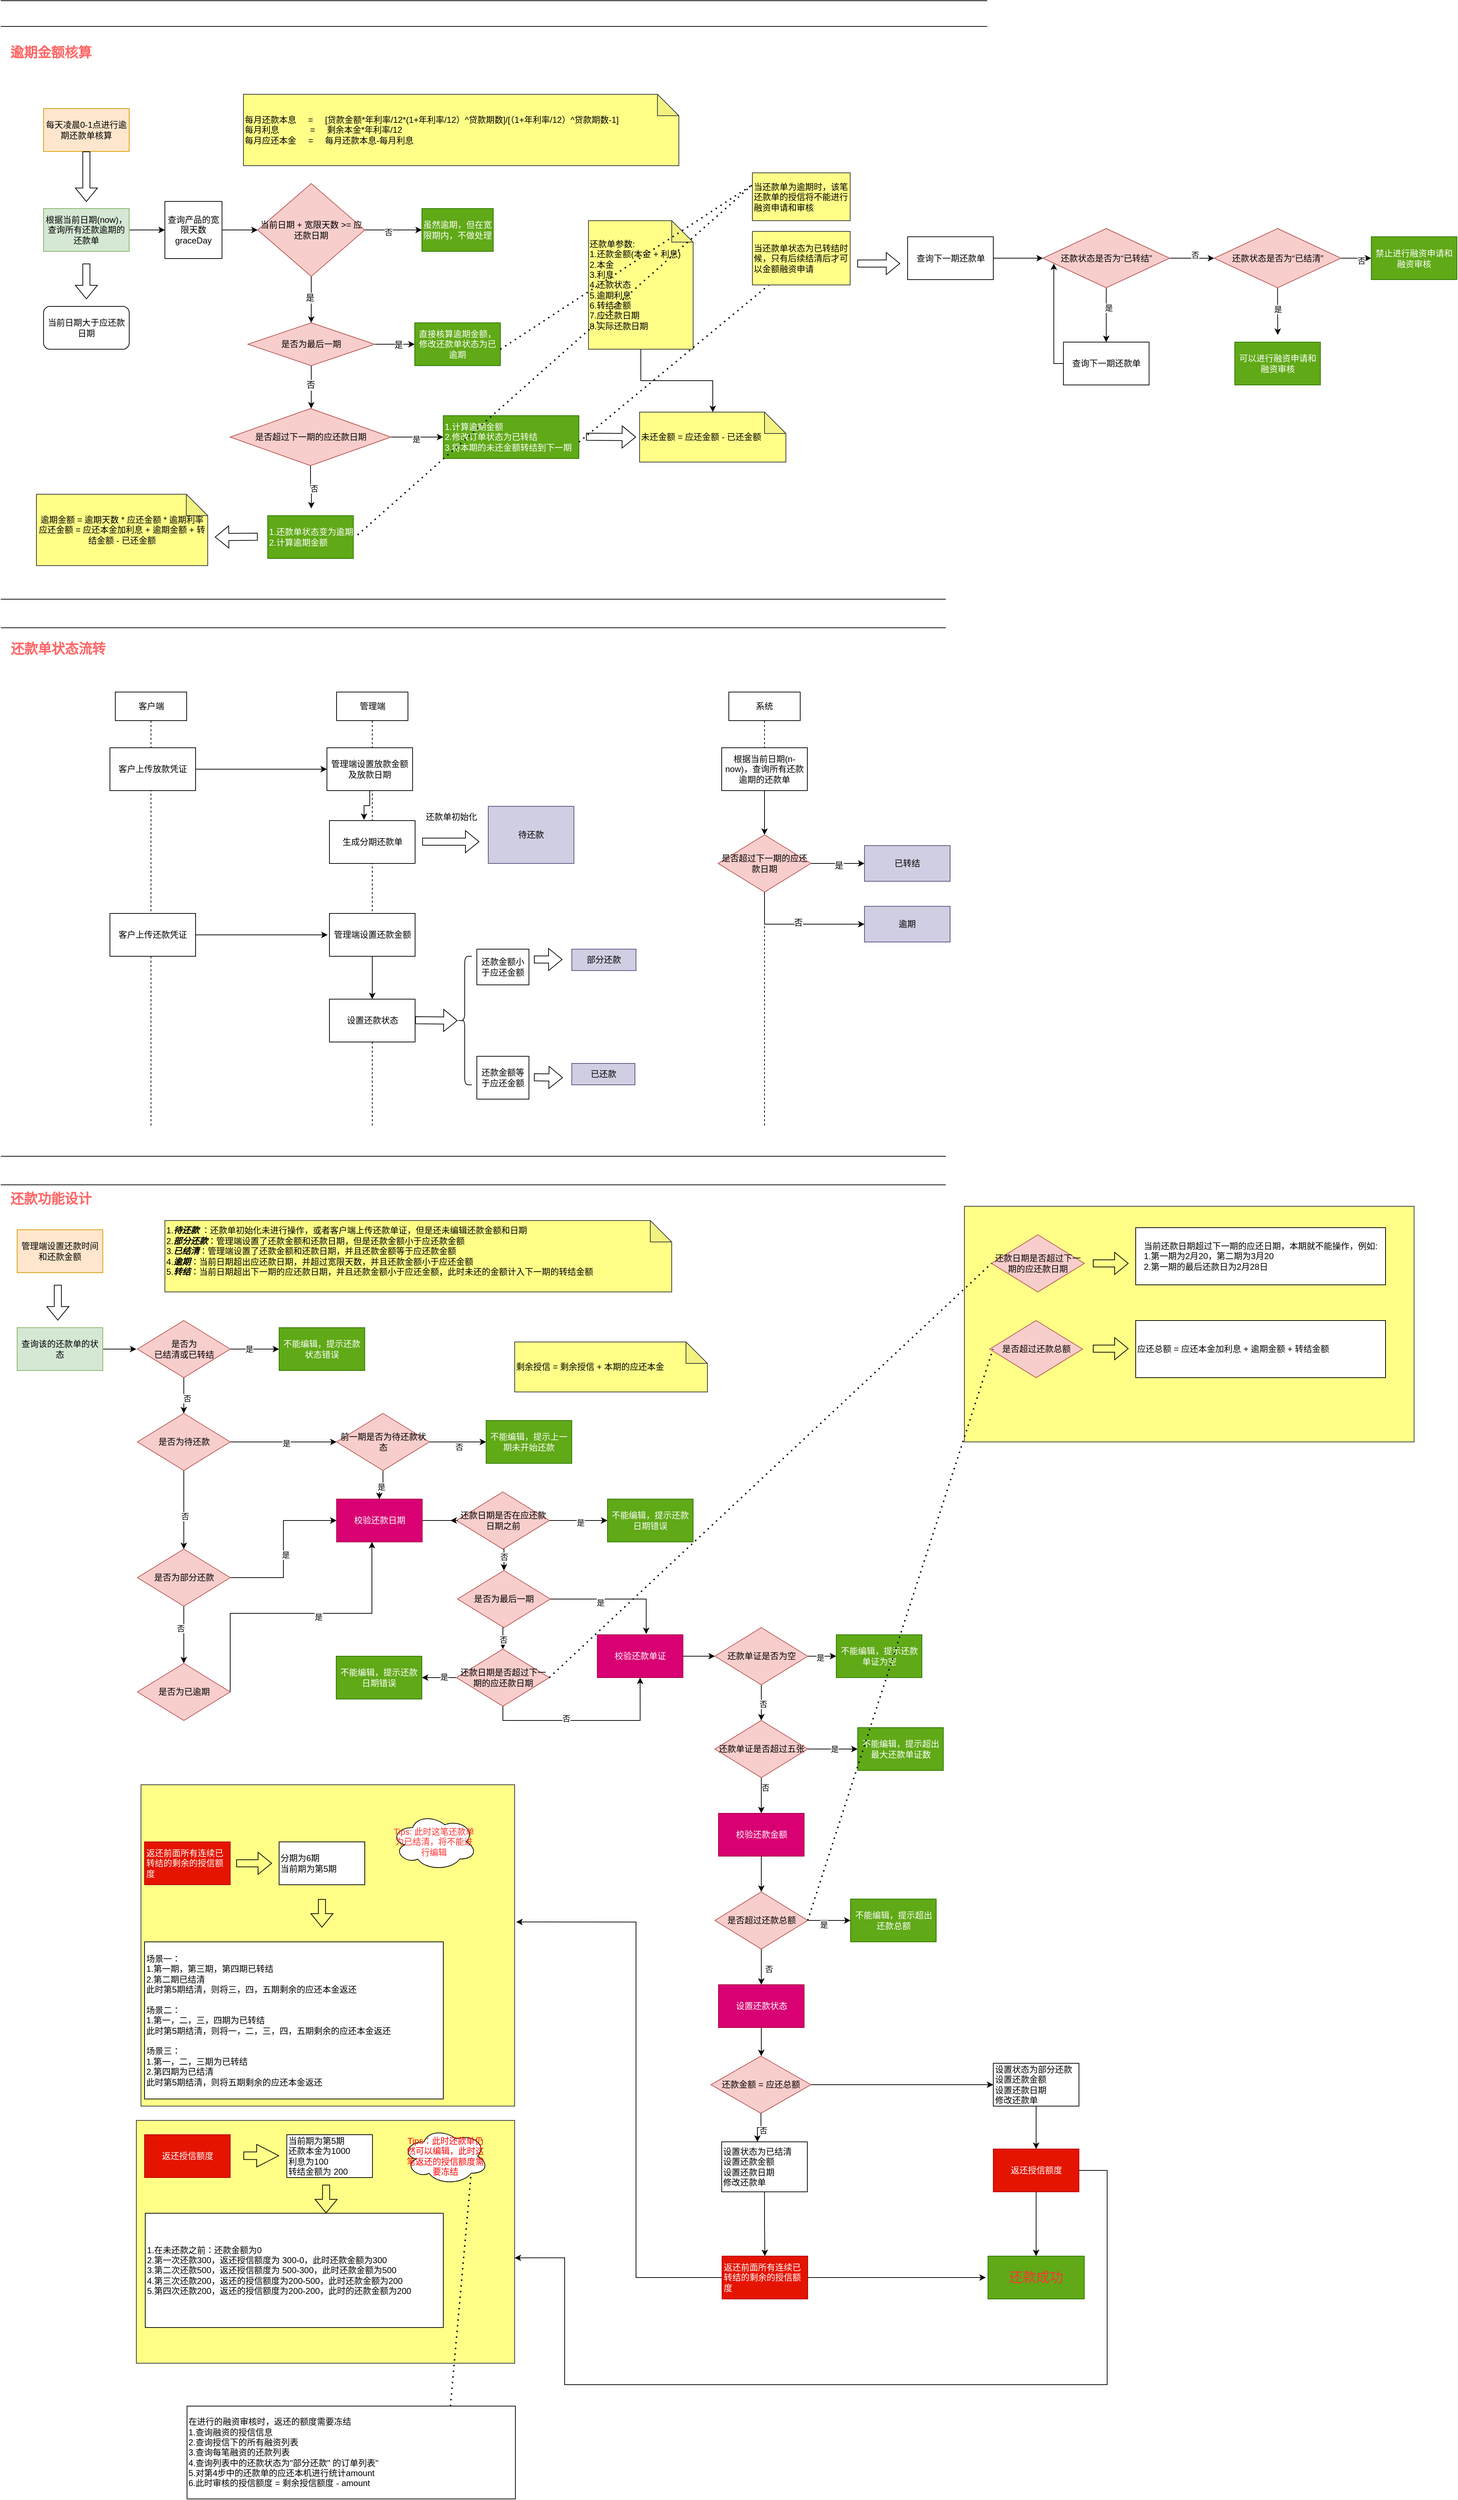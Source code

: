 <mxfile version="22.0.4" type="github">
  <diagram name="第 1 页" id="Aw3Pf0h6sJnKODZOu8LF">
    <mxGraphModel dx="1687" dy="878" grid="1" gridSize="10" guides="1" tooltips="1" connect="1" arrows="1" fold="1" page="1" pageScale="1" pageWidth="827" pageHeight="1169" math="0" shadow="0">
      <root>
        <mxCell id="0" />
        <mxCell id="1" parent="0" />
        <mxCell id="2_UDLm3RMH8MQwXrRxa8-175" value="" style="rounded=0;whiteSpace=wrap;html=1;fillColor=#ffff88;strokeColor=#36393d;" vertex="1" parent="1">
          <mxGeometry x="1390" y="1720" width="630" height="330" as="geometry" />
        </mxCell>
        <mxCell id="2_UDLm3RMH8MQwXrRxa8-168" value="" style="rounded=0;whiteSpace=wrap;html=1;fillColor=#ffff88;strokeColor=#36393d;" vertex="1" parent="1">
          <mxGeometry x="230" y="3000" width="530" height="340" as="geometry" />
        </mxCell>
        <mxCell id="2_UDLm3RMH8MQwXrRxa8-139" value="" style="rounded=0;whiteSpace=wrap;html=1;fillColor=#ffff88;strokeColor=#36393d;" vertex="1" parent="1">
          <mxGeometry x="236.5" y="2530" width="523.5" height="450" as="geometry" />
        </mxCell>
        <mxCell id="IFvYXQbIsYziRsAE9J6--2" value="每天凌晨0-1点进行逾期还款单核算" style="rounded=0;whiteSpace=wrap;html=1;fillColor=#ffe6cc;strokeColor=#d79b00;" parent="1" vertex="1">
          <mxGeometry x="100" y="183" width="120" height="60" as="geometry" />
        </mxCell>
        <mxCell id="IFvYXQbIsYziRsAE9J6--5" style="edgeStyle=orthogonalEdgeStyle;rounded=0;orthogonalLoop=1;jettySize=auto;html=1;exitX=1;exitY=0.5;exitDx=0;exitDy=0;" parent="1" source="IFvYXQbIsYziRsAE9J6--3" edge="1">
          <mxGeometry relative="1" as="geometry">
            <mxPoint x="270" y="353" as="targetPoint" />
          </mxGeometry>
        </mxCell>
        <mxCell id="IFvYXQbIsYziRsAE9J6--3" value="根据当前日期(now)，查询所有还款逾期的还款单" style="rounded=0;whiteSpace=wrap;html=1;fillColor=#d5e8d4;strokeColor=#82b366;" parent="1" vertex="1">
          <mxGeometry x="100" y="323" width="120" height="60" as="geometry" />
        </mxCell>
        <mxCell id="IFvYXQbIsYziRsAE9J6--4" value="" style="shape=flexArrow;endArrow=classic;html=1;rounded=0;" parent="1" source="IFvYXQbIsYziRsAE9J6--2" edge="1">
          <mxGeometry width="50" height="50" relative="1" as="geometry">
            <mxPoint x="160" y="293" as="sourcePoint" />
            <mxPoint x="160" y="313.711" as="targetPoint" />
          </mxGeometry>
        </mxCell>
        <mxCell id="IFvYXQbIsYziRsAE9J6--8" style="edgeStyle=orthogonalEdgeStyle;rounded=0;orthogonalLoop=1;jettySize=auto;html=1;" parent="1" source="IFvYXQbIsYziRsAE9J6--7" edge="1">
          <mxGeometry relative="1" as="geometry">
            <mxPoint x="400" y="353" as="targetPoint" />
          </mxGeometry>
        </mxCell>
        <mxCell id="IFvYXQbIsYziRsAE9J6--7" value="&lt;div&gt;查询产品的宽限天数&lt;/div&gt;&lt;div&gt;graceDay&lt;br&gt;&lt;/div&gt;" style="whiteSpace=wrap;html=1;aspect=fixed;" parent="1" vertex="1">
          <mxGeometry x="270" y="313" width="80" height="80" as="geometry" />
        </mxCell>
        <mxCell id="IFvYXQbIsYziRsAE9J6--11" style="edgeStyle=orthogonalEdgeStyle;rounded=0;orthogonalLoop=1;jettySize=auto;html=1;" parent="1" source="IFvYXQbIsYziRsAE9J6--9" edge="1">
          <mxGeometry relative="1" as="geometry">
            <mxPoint x="630" y="353" as="targetPoint" />
          </mxGeometry>
        </mxCell>
        <mxCell id="IFvYXQbIsYziRsAE9J6--12" value="否" style="edgeLabel;html=1;align=center;verticalAlign=middle;resizable=0;points=[];" parent="IFvYXQbIsYziRsAE9J6--11" vertex="1" connectable="0">
          <mxGeometry x="-0.18" y="-3" relative="1" as="geometry">
            <mxPoint as="offset" />
          </mxGeometry>
        </mxCell>
        <mxCell id="Zr8373-K24QdLeZp-8y8-16" style="edgeStyle=orthogonalEdgeStyle;rounded=0;orthogonalLoop=1;jettySize=auto;html=1;exitX=0.5;exitY=1;exitDx=0;exitDy=0;fontFamily=Helvetica;fontSize=12;fontColor=default;" parent="1" source="IFvYXQbIsYziRsAE9J6--9" edge="1">
          <mxGeometry relative="1" as="geometry">
            <mxPoint x="475" y="483" as="targetPoint" />
          </mxGeometry>
        </mxCell>
        <mxCell id="Zr8373-K24QdLeZp-8y8-17" value="是" style="edgeLabel;html=1;align=center;verticalAlign=middle;resizable=0;points=[];fontSize=12;fontFamily=Helvetica;fontColor=default;" parent="Zr8373-K24QdLeZp-8y8-16" vertex="1" connectable="0">
          <mxGeometry x="-0.084" y="-2" relative="1" as="geometry">
            <mxPoint as="offset" />
          </mxGeometry>
        </mxCell>
        <mxCell id="IFvYXQbIsYziRsAE9J6--9" value="当前日期 + 宽限天数 &amp;gt;= 应还款日期" style="rhombus;whiteSpace=wrap;html=1;fillColor=#f8cecc;strokeColor=#b85450;" parent="1" vertex="1">
          <mxGeometry x="400" y="288" width="150" height="130" as="geometry" />
        </mxCell>
        <mxCell id="IFvYXQbIsYziRsAE9J6--13" value="虽然逾期，但在宽限期内，不做处理" style="rounded=0;whiteSpace=wrap;html=1;fillColor=#60a917;fontColor=#ffffff;strokeColor=#2D7600;" parent="1" vertex="1">
          <mxGeometry x="630" y="323" width="100" height="60" as="geometry" />
        </mxCell>
        <mxCell id="Zr8373-K24QdLeZp-8y8-1" style="edgeStyle=orthogonalEdgeStyle;rounded=0;orthogonalLoop=1;jettySize=auto;html=1;exitX=1;exitY=0.5;exitDx=0;exitDy=0;" parent="1" source="IFvYXQbIsYziRsAE9J6--17" edge="1">
          <mxGeometry relative="1" as="geometry">
            <mxPoint x="660" y="643" as="targetPoint" />
          </mxGeometry>
        </mxCell>
        <mxCell id="Zr8373-K24QdLeZp-8y8-2" value="是" style="edgeLabel;html=1;align=center;verticalAlign=middle;resizable=0;points=[];" parent="Zr8373-K24QdLeZp-8y8-1" vertex="1" connectable="0">
          <mxGeometry x="-0.055" y="-3" relative="1" as="geometry">
            <mxPoint as="offset" />
          </mxGeometry>
        </mxCell>
        <mxCell id="Zr8373-K24QdLeZp-8y8-4" style="edgeStyle=orthogonalEdgeStyle;rounded=0;orthogonalLoop=1;jettySize=auto;html=1;" parent="1" source="IFvYXQbIsYziRsAE9J6--17" edge="1">
          <mxGeometry relative="1" as="geometry">
            <mxPoint x="475" y="743" as="targetPoint" />
          </mxGeometry>
        </mxCell>
        <mxCell id="Zr8373-K24QdLeZp-8y8-5" value="否" style="edgeLabel;html=1;align=center;verticalAlign=middle;resizable=0;points=[];" parent="Zr8373-K24QdLeZp-8y8-4" vertex="1" connectable="0">
          <mxGeometry x="0.073" y="3" relative="1" as="geometry">
            <mxPoint as="offset" />
          </mxGeometry>
        </mxCell>
        <mxCell id="IFvYXQbIsYziRsAE9J6--17" value="是否超过下一期的应还款日期" style="rhombus;whiteSpace=wrap;html=1;fillColor=#f8cecc;strokeColor=#b85450;" parent="1" vertex="1">
          <mxGeometry x="361.5" y="603" width="225" height="80" as="geometry" />
        </mxCell>
        <mxCell id="Zr8373-K24QdLeZp-8y8-3" value="&lt;div&gt;1.计算逾期金额&lt;/div&gt;&lt;div&gt;2.修改订单状态为已转结&lt;/div&gt;&lt;div&gt;3.将本期的未还金额转结到下一期&lt;/div&gt;" style="rounded=0;whiteSpace=wrap;html=1;align=left;fillColor=#60a917;fontColor=#ffffff;strokeColor=#2D7600;" parent="1" vertex="1">
          <mxGeometry x="660" y="613" width="190" height="60" as="geometry" />
        </mxCell>
        <mxCell id="Zr8373-K24QdLeZp-8y8-6" value="&lt;div align=&quot;left&quot;&gt;1.还款单状态变为逾期&lt;/div&gt;&lt;div align=&quot;left&quot;&gt;2.计算逾期金额&lt;br&gt;&lt;/div&gt;" style="rounded=0;whiteSpace=wrap;html=1;align=left;fillColor=#60a917;fontColor=#ffffff;strokeColor=#2D7600;" parent="1" vertex="1">
          <mxGeometry x="414" y="753" width="120" height="60" as="geometry" />
        </mxCell>
        <mxCell id="Zr8373-K24QdLeZp-8y8-12" value="&lt;div&gt;每月还款本息&amp;nbsp;&amp;nbsp;&amp;nbsp;&amp;nbsp; = &lt;span style=&quot;&quot;&gt;&lt;span style=&quot;&quot;&gt;&amp;nbsp;&amp;nbsp;&amp;nbsp;&amp;nbsp;&lt;/span&gt;&lt;/span&gt;[贷款金额*年利率/12*(1+年利率/12）^贷款期数]/[（1+年利率/12）^贷款期数-1]&lt;span style=&quot;&quot; data-eleid=&quot;4&quot; class=&quot;text-only&quot;&gt;&lt;br&gt;&lt;/span&gt;&lt;/div&gt;&lt;div&gt;&lt;span style=&quot;&quot; data-eleid=&quot;7&quot; class=&quot;text-only&quot;&gt;每月利息&amp;nbsp;&amp;nbsp;&amp;nbsp;&amp;nbsp;&amp;nbsp;&amp;nbsp;&amp;nbsp;&amp;nbsp;&lt;span style=&quot;&quot;&gt;&lt;span style=&quot;&quot;&gt;&amp;nbsp;&amp;nbsp;&amp;nbsp;&amp;nbsp;&lt;/span&gt;&lt;/span&gt; = &lt;span style=&quot;&quot;&gt;&lt;span style=&quot;&quot;&gt;&amp;nbsp;&amp;nbsp;&amp;nbsp;&amp;nbsp;&lt;/span&gt;&lt;/span&gt;剩余本金*年利率/12&lt;/span&gt;&lt;span style=&quot;&quot; data-eleid=&quot;6&quot; class=&quot;text-only&quot;&gt;&lt;/span&gt;&lt;span style=&quot;&quot; data-eleid=&quot;9&quot; class=&quot;text-only&quot;&gt;&lt;br&gt;&lt;/span&gt;&lt;/div&gt;&lt;div&gt;&lt;span style=&quot;&quot; data-eleid=&quot;9&quot; class=&quot;text-only&quot;&gt;每月应还本金&lt;span style=&quot;&quot;&gt;&lt;span style=&quot;&quot;&gt;&amp;nbsp;&amp;nbsp;&amp;nbsp;&amp;nbsp;&lt;/span&gt;&lt;/span&gt; = &lt;span style=&quot;&quot;&gt;&lt;span style=&quot;&quot;&gt;&amp;nbsp;&amp;nbsp;&amp;nbsp;&amp;nbsp;&lt;/span&gt;&lt;/span&gt;每月还款本息-每月利息&lt;/span&gt;&lt;/div&gt;" style="shape=note;whiteSpace=wrap;html=1;backgroundOutline=1;darkOpacity=0.05;rounded=0;strokeColor=#36393d;fontFamily=Helvetica;fontSize=12;fillColor=#ffff88;align=left;" parent="1" vertex="1">
          <mxGeometry x="380" y="163" width="610" height="100" as="geometry" />
        </mxCell>
        <mxCell id="Zr8373-K24QdLeZp-8y8-14" value="" style="shape=flexArrow;endArrow=classic;html=1;rounded=0;fontFamily=Helvetica;fontSize=12;fontColor=default;" parent="1" edge="1">
          <mxGeometry width="50" height="50" relative="1" as="geometry">
            <mxPoint x="400" y="782.5" as="sourcePoint" />
            <mxPoint x="340" y="783" as="targetPoint" />
          </mxGeometry>
        </mxCell>
        <mxCell id="Zr8373-K24QdLeZp-8y8-15" value="&lt;div&gt;逾期金额 = 逾期天数 * 应还金额 * 逾期利率&lt;/div&gt;&lt;div&gt;应还金额 = 应还本金加利息 + 逾期金额 + 转结金额 - 已还金额 &lt;br&gt;&lt;/div&gt;" style="shape=note;whiteSpace=wrap;html=1;backgroundOutline=1;darkOpacity=0.05;rounded=0;strokeColor=#36393d;fontFamily=Helvetica;fontSize=12;fillColor=#ffff88;" parent="1" vertex="1">
          <mxGeometry x="90" y="723" width="240" height="100" as="geometry" />
        </mxCell>
        <mxCell id="Zr8373-K24QdLeZp-8y8-19" style="edgeStyle=orthogonalEdgeStyle;rounded=0;orthogonalLoop=1;jettySize=auto;html=1;fontFamily=Helvetica;fontSize=12;fontColor=default;" parent="1" source="Zr8373-K24QdLeZp-8y8-18" edge="1">
          <mxGeometry relative="1" as="geometry">
            <mxPoint x="475" y="603" as="targetPoint" />
          </mxGeometry>
        </mxCell>
        <mxCell id="Zr8373-K24QdLeZp-8y8-20" value="否" style="edgeLabel;html=1;align=center;verticalAlign=middle;resizable=0;points=[];fontSize=12;fontFamily=Helvetica;fontColor=default;" parent="Zr8373-K24QdLeZp-8y8-19" vertex="1" connectable="0">
          <mxGeometry x="-0.105" y="-1" relative="1" as="geometry">
            <mxPoint as="offset" />
          </mxGeometry>
        </mxCell>
        <mxCell id="Zr8373-K24QdLeZp-8y8-21" style="edgeStyle=orthogonalEdgeStyle;rounded=0;orthogonalLoop=1;jettySize=auto;html=1;exitX=1;exitY=0.5;exitDx=0;exitDy=0;fontFamily=Helvetica;fontSize=12;fontColor=default;" parent="1" source="Zr8373-K24QdLeZp-8y8-18" edge="1">
          <mxGeometry relative="1" as="geometry">
            <mxPoint x="620" y="513" as="targetPoint" />
          </mxGeometry>
        </mxCell>
        <mxCell id="Zr8373-K24QdLeZp-8y8-22" value="是" style="edgeLabel;html=1;align=center;verticalAlign=middle;resizable=0;points=[];fontSize=12;fontFamily=Helvetica;fontColor=default;" parent="Zr8373-K24QdLeZp-8y8-21" vertex="1" connectable="0">
          <mxGeometry x="0.191" relative="1" as="geometry">
            <mxPoint as="offset" />
          </mxGeometry>
        </mxCell>
        <mxCell id="Zr8373-K24QdLeZp-8y8-18" value="是否为最后一期" style="rhombus;whiteSpace=wrap;html=1;fillColor=#f8cecc;strokeColor=#b85450;" parent="1" vertex="1">
          <mxGeometry x="386.25" y="483" width="177.5" height="60" as="geometry" />
        </mxCell>
        <mxCell id="Zr8373-K24QdLeZp-8y8-23" value="直接核算逾期金额，修改还款单状态为已逾期" style="rounded=0;whiteSpace=wrap;html=1;strokeColor=#2D7600;fontFamily=Helvetica;fontSize=12;fontColor=#ffffff;fillColor=#60a917;" parent="1" vertex="1">
          <mxGeometry x="620" y="483" width="120" height="60" as="geometry" />
        </mxCell>
        <mxCell id="Zr8373-K24QdLeZp-8y8-24" value="" style="shape=flexArrow;endArrow=classic;html=1;rounded=0;fontFamily=Helvetica;fontSize=12;fontColor=default;" parent="1" edge="1">
          <mxGeometry width="50" height="50" relative="1" as="geometry">
            <mxPoint x="860" y="642.5" as="sourcePoint" />
            <mxPoint x="930" y="643" as="targetPoint" />
          </mxGeometry>
        </mxCell>
        <mxCell id="Zr8373-K24QdLeZp-8y8-25" value="&lt;div&gt;未还金额 = 应还金额 - 已还金额 &lt;br&gt;&lt;/div&gt;" style="shape=note;whiteSpace=wrap;html=1;backgroundOutline=1;darkOpacity=0.05;rounded=0;strokeColor=#36393d;fontFamily=Helvetica;fontSize=12;fillColor=#ffff88;align=left;" parent="1" vertex="1">
          <mxGeometry x="935" y="608" width="205" height="70" as="geometry" />
        </mxCell>
        <mxCell id="Zr8373-K24QdLeZp-8y8-26" value="" style="shape=link;html=1;rounded=0;fontFamily=Helvetica;fontSize=12;fontColor=default;width=40;" parent="1" edge="1">
          <mxGeometry width="100" relative="1" as="geometry">
            <mxPoint x="40" y="890" as="sourcePoint" />
            <mxPoint x="1364" y="890" as="targetPoint" />
          </mxGeometry>
        </mxCell>
        <mxCell id="Zr8373-K24QdLeZp-8y8-27" value="" style="shape=link;html=1;rounded=0;fontFamily=Helvetica;fontSize=12;fontColor=default;width=36;" parent="1" edge="1">
          <mxGeometry width="100" relative="1" as="geometry">
            <mxPoint x="40" y="50" as="sourcePoint" />
            <mxPoint x="1422" y="50" as="targetPoint" />
          </mxGeometry>
        </mxCell>
        <mxCell id="Zr8373-K24QdLeZp-8y8-28" value="&lt;font color=&quot;#ff6666&quot; style=&quot;font-size: 19px;&quot;&gt;&lt;b style=&quot;font-size: 19px;&quot;&gt;&lt;font style=&quot;font-size: 19px;&quot;&gt;逾期金额核算&lt;/font&gt;&lt;/b&gt;&lt;/font&gt;" style="text;html=1;align=center;verticalAlign=middle;resizable=0;points=[];autosize=1;strokeColor=none;fillColor=none;fontSize=19;fontFamily=Helvetica;fontColor=default;" parent="1" vertex="1">
          <mxGeometry x="40" y="85" width="140" height="40" as="geometry" />
        </mxCell>
        <mxCell id="Zr8373-K24QdLeZp-8y8-183" value="&lt;font color=&quot;#ff6666&quot;&gt;&lt;b&gt;还款单状态流转&lt;/b&gt;&lt;/font&gt;" style="text;html=1;align=center;verticalAlign=middle;resizable=0;points=[];autosize=1;strokeColor=none;fillColor=none;fontSize=19;fontFamily=Helvetica;fontColor=default;" parent="1" vertex="1">
          <mxGeometry x="40" y="920" width="160" height="40" as="geometry" />
        </mxCell>
        <mxCell id="Zr8373-K24QdLeZp-8y8-184" value="待还款" style="rounded=0;whiteSpace=wrap;html=1;strokeColor=#56517e;fontFamily=Helvetica;fontSize=12;fillColor=#d0cee2;" parent="1" vertex="1">
          <mxGeometry x="723" y="1160" width="120" height="80" as="geometry" />
        </mxCell>
        <mxCell id="Zr8373-K24QdLeZp-8y8-185" value="已转结" style="rounded=0;whiteSpace=wrap;html=1;strokeColor=#56517e;fontFamily=Helvetica;fontSize=12;fillColor=#d0cee2;" parent="1" vertex="1">
          <mxGeometry x="1250" y="1215" width="120" height="50" as="geometry" />
        </mxCell>
        <mxCell id="Zr8373-K24QdLeZp-8y8-186" value="逾期" style="rounded=0;whiteSpace=wrap;html=1;strokeColor=#56517e;fontFamily=Helvetica;fontSize=12;fillColor=#d0cee2;" parent="1" vertex="1">
          <mxGeometry x="1250" y="1300" width="120" height="50" as="geometry" />
        </mxCell>
        <mxCell id="Zr8373-K24QdLeZp-8y8-187" value="已还款" style="rounded=0;whiteSpace=wrap;html=1;strokeColor=#56517e;fontFamily=Helvetica;fontSize=12;fillColor=#d0cee2;" parent="1" vertex="1">
          <mxGeometry x="840" y="1520" width="88.5" height="30" as="geometry" />
        </mxCell>
        <mxCell id="Zr8373-K24QdLeZp-8y8-188" value="部分还款" style="rounded=0;whiteSpace=wrap;html=1;strokeColor=#56517e;fontFamily=Helvetica;fontSize=12;fillColor=#d0cee2;" parent="1" vertex="1">
          <mxGeometry x="840" y="1360" width="90" height="30" as="geometry" />
        </mxCell>
        <mxCell id="Zr8373-K24QdLeZp-8y8-202" style="edgeStyle=orthogonalEdgeStyle;rounded=0;orthogonalLoop=1;jettySize=auto;html=1;exitX=1;exitY=0.5;exitDx=0;exitDy=0;entryX=0;entryY=0.5;entryDx=0;entryDy=0;fontFamily=Helvetica;fontSize=12;fontColor=default;" parent="1" source="Zr8373-K24QdLeZp-8y8-194" target="Zr8373-K24QdLeZp-8y8-201" edge="1">
          <mxGeometry relative="1" as="geometry" />
        </mxCell>
        <mxCell id="Zr8373-K24QdLeZp-8y8-203" style="edgeStyle=orthogonalEdgeStyle;rounded=0;orthogonalLoop=1;jettySize=auto;html=1;exitX=1;exitY=0.5;exitDx=0;exitDy=0;fontFamily=Helvetica;fontSize=12;fontColor=default;" parent="1" source="Zr8373-K24QdLeZp-8y8-201" edge="1">
          <mxGeometry relative="1" as="geometry">
            <mxPoint x="583" y="1108" as="targetPoint" />
          </mxGeometry>
        </mxCell>
        <mxCell id="Zr8373-K24QdLeZp-8y8-210" value="客户端" style="shape=umlLifeline;perimeter=lifelinePerimeter;whiteSpace=wrap;html=1;container=1;dropTarget=0;collapsible=0;recursiveResize=0;outlineConnect=0;portConstraint=eastwest;newEdgeStyle={&quot;curved&quot;:0,&quot;rounded&quot;:0};rounded=0;strokeColor=default;fontFamily=Helvetica;fontSize=12;fontColor=default;fillColor=default;" parent="1" vertex="1">
          <mxGeometry x="200.5" y="1000" width="100" height="610" as="geometry" />
        </mxCell>
        <mxCell id="Zr8373-K24QdLeZp-8y8-211" value="管理端" style="shape=umlLifeline;perimeter=lifelinePerimeter;whiteSpace=wrap;html=1;container=1;dropTarget=0;collapsible=0;recursiveResize=0;outlineConnect=0;portConstraint=eastwest;newEdgeStyle={&quot;curved&quot;:0,&quot;rounded&quot;:0};rounded=0;strokeColor=default;fontFamily=Helvetica;fontSize=12;fontColor=default;fillColor=default;" parent="1" vertex="1">
          <mxGeometry x="510.5" y="1000" width="100" height="610" as="geometry" />
        </mxCell>
        <mxCell id="Zr8373-K24QdLeZp-8y8-212" value="系统" style="shape=umlLifeline;perimeter=lifelinePerimeter;whiteSpace=wrap;html=1;container=1;dropTarget=0;collapsible=0;recursiveResize=0;outlineConnect=0;portConstraint=eastwest;newEdgeStyle={&quot;curved&quot;:0,&quot;rounded&quot;:0};rounded=0;strokeColor=default;fontFamily=Helvetica;fontSize=12;fontColor=default;fillColor=default;" parent="1" vertex="1">
          <mxGeometry x="1060" y="1000" width="100" height="610" as="geometry" />
        </mxCell>
        <mxCell id="Zr8373-K24QdLeZp-8y8-194" value="客户上传放款凭证" style="rounded=0;whiteSpace=wrap;html=1;strokeColor=default;fontFamily=Helvetica;fontSize=12;fontColor=default;fillColor=default;" parent="1" vertex="1">
          <mxGeometry x="193" y="1078" width="120" height="60" as="geometry" />
        </mxCell>
        <mxCell id="Zr8373-K24QdLeZp-8y8-204" value="生成分期还款单" style="rounded=0;whiteSpace=wrap;html=1;strokeColor=default;fontFamily=Helvetica;fontSize=12;fontColor=default;fillColor=default;" parent="1" vertex="1">
          <mxGeometry x="500.5" y="1180" width="120" height="60" as="geometry" />
        </mxCell>
        <mxCell id="Zr8373-K24QdLeZp-8y8-219" style="edgeStyle=orthogonalEdgeStyle;rounded=0;orthogonalLoop=1;jettySize=auto;html=1;entryX=0.404;entryY=-0.017;entryDx=0;entryDy=0;entryPerimeter=0;fontFamily=Helvetica;fontSize=12;fontColor=default;" parent="1" source="Zr8373-K24QdLeZp-8y8-201" target="Zr8373-K24QdLeZp-8y8-204" edge="1">
          <mxGeometry relative="1" as="geometry" />
        </mxCell>
        <mxCell id="Zr8373-K24QdLeZp-8y8-201" value="管理端设置放款金额及放款日期" style="rounded=0;whiteSpace=wrap;html=1;strokeColor=default;fontFamily=Helvetica;fontSize=12;fontColor=default;fillColor=default;" parent="1" vertex="1">
          <mxGeometry x="497" y="1078" width="120" height="60" as="geometry" />
        </mxCell>
        <mxCell id="Zr8373-K24QdLeZp-8y8-214" value="" style="shape=flexArrow;endArrow=classic;html=1;rounded=0;fontFamily=Helvetica;fontSize=12;fontColor=default;" parent="1" edge="1">
          <mxGeometry width="50" height="50" relative="1" as="geometry">
            <mxPoint x="630.5" y="1209.5" as="sourcePoint" />
            <mxPoint x="710.5" y="1209.5" as="targetPoint" />
          </mxGeometry>
        </mxCell>
        <mxCell id="Zr8373-K24QdLeZp-8y8-215" value="还款单初始化" style="text;html=1;align=center;verticalAlign=middle;resizable=0;points=[];autosize=1;strokeColor=none;fillColor=none;fontSize=12;fontFamily=Helvetica;fontColor=default;" parent="1" vertex="1">
          <mxGeometry x="620.5" y="1160" width="100" height="30" as="geometry" />
        </mxCell>
        <mxCell id="Zr8373-K24QdLeZp-8y8-218" style="edgeStyle=orthogonalEdgeStyle;rounded=0;orthogonalLoop=1;jettySize=auto;html=1;fontFamily=Helvetica;fontSize=12;fontColor=default;" parent="1" source="Zr8373-K24QdLeZp-8y8-216" edge="1">
          <mxGeometry relative="1" as="geometry">
            <mxPoint x="498" y="1340" as="targetPoint" />
          </mxGeometry>
        </mxCell>
        <mxCell id="Zr8373-K24QdLeZp-8y8-216" value="客户上传还款凭证" style="rounded=0;whiteSpace=wrap;html=1;strokeColor=default;fontFamily=Helvetica;fontSize=12;fontColor=default;fillColor=default;" parent="1" vertex="1">
          <mxGeometry x="193" y="1310" width="120" height="60" as="geometry" />
        </mxCell>
        <mxCell id="Zr8373-K24QdLeZp-8y8-226" style="edgeStyle=orthogonalEdgeStyle;rounded=0;orthogonalLoop=1;jettySize=auto;html=1;fontFamily=Helvetica;fontSize=12;fontColor=default;" parent="1" source="Zr8373-K24QdLeZp-8y8-217" target="Zr8373-K24QdLeZp-8y8-222" edge="1">
          <mxGeometry relative="1" as="geometry" />
        </mxCell>
        <mxCell id="Zr8373-K24QdLeZp-8y8-217" value="管理端设置还款金额" style="rounded=0;whiteSpace=wrap;html=1;strokeColor=default;fontFamily=Helvetica;fontSize=12;fontColor=default;fillColor=default;" parent="1" vertex="1">
          <mxGeometry x="500.5" y="1310" width="120" height="60" as="geometry" />
        </mxCell>
        <mxCell id="Zr8373-K24QdLeZp-8y8-222" value="设置还款状态" style="rounded=0;whiteSpace=wrap;html=1;strokeColor=default;fontFamily=Helvetica;fontSize=12;fontColor=default;fillColor=default;" parent="1" vertex="1">
          <mxGeometry x="500.5" y="1430" width="120" height="60" as="geometry" />
        </mxCell>
        <mxCell id="Zr8373-K24QdLeZp-8y8-227" value="" style="shape=flexArrow;endArrow=classic;html=1;rounded=0;fontFamily=Helvetica;fontSize=12;fontColor=default;" parent="1" edge="1">
          <mxGeometry width="50" height="50" relative="1" as="geometry">
            <mxPoint x="620.5" y="1459.5" as="sourcePoint" />
            <mxPoint x="680" y="1460" as="targetPoint" />
          </mxGeometry>
        </mxCell>
        <mxCell id="Zr8373-K24QdLeZp-8y8-229" value="" style="shape=curlyBracket;whiteSpace=wrap;html=1;rounded=1;labelPosition=left;verticalLabelPosition=middle;align=right;verticalAlign=middle;strokeColor=default;fontFamily=Helvetica;fontSize=12;fontColor=default;fillColor=default;size=0.5;" parent="1" vertex="1">
          <mxGeometry x="680" y="1370" width="20" height="180" as="geometry" />
        </mxCell>
        <mxCell id="Zr8373-K24QdLeZp-8y8-230" value="还款金额小于应还金额" style="rounded=0;whiteSpace=wrap;html=1;strokeColor=default;fontFamily=Helvetica;fontSize=12;fontColor=default;fillColor=default;" parent="1" vertex="1">
          <mxGeometry x="707" y="1360" width="73" height="50" as="geometry" />
        </mxCell>
        <mxCell id="Zr8373-K24QdLeZp-8y8-231" value="" style="shape=flexArrow;endArrow=classic;html=1;rounded=0;fontFamily=Helvetica;fontSize=12;fontColor=default;" parent="1" edge="1">
          <mxGeometry width="50" height="50" relative="1" as="geometry">
            <mxPoint x="787" y="1374.5" as="sourcePoint" />
            <mxPoint x="827" y="1374.5" as="targetPoint" />
          </mxGeometry>
        </mxCell>
        <mxCell id="Zr8373-K24QdLeZp-8y8-235" value="还款金额等于应还金额" style="rounded=0;whiteSpace=wrap;html=1;strokeColor=default;fontFamily=Helvetica;fontSize=12;fontColor=default;fillColor=default;" parent="1" vertex="1">
          <mxGeometry x="707" y="1510" width="73" height="60" as="geometry" />
        </mxCell>
        <mxCell id="Zr8373-K24QdLeZp-8y8-236" value="" style="shape=flexArrow;endArrow=classic;html=1;rounded=0;fontFamily=Helvetica;fontSize=12;fontColor=default;" parent="1" edge="1">
          <mxGeometry width="50" height="50" relative="1" as="geometry">
            <mxPoint x="787" y="1539.41" as="sourcePoint" />
            <mxPoint x="827.5" y="1539.91" as="targetPoint" />
          </mxGeometry>
        </mxCell>
        <mxCell id="Zr8373-K24QdLeZp-8y8-240" style="edgeStyle=orthogonalEdgeStyle;rounded=0;orthogonalLoop=1;jettySize=auto;html=1;fontFamily=Helvetica;fontSize=12;fontColor=default;" parent="1" source="Zr8373-K24QdLeZp-8y8-238" target="Zr8373-K24QdLeZp-8y8-239" edge="1">
          <mxGeometry relative="1" as="geometry" />
        </mxCell>
        <mxCell id="Zr8373-K24QdLeZp-8y8-238" value="根据当前日期(n-now)，查询所有还款逾期的还款单" style="rounded=0;whiteSpace=wrap;html=1;" parent="1" vertex="1">
          <mxGeometry x="1050" y="1078" width="120" height="60" as="geometry" />
        </mxCell>
        <mxCell id="Zr8373-K24QdLeZp-8y8-241" style="edgeStyle=orthogonalEdgeStyle;rounded=0;orthogonalLoop=1;jettySize=auto;html=1;exitX=1;exitY=0.5;exitDx=0;exitDy=0;fontFamily=Helvetica;fontSize=12;fontColor=default;" parent="1" source="Zr8373-K24QdLeZp-8y8-239" edge="1">
          <mxGeometry relative="1" as="geometry">
            <mxPoint x="1250" y="1240" as="targetPoint" />
          </mxGeometry>
        </mxCell>
        <mxCell id="Zr8373-K24QdLeZp-8y8-242" value="是" style="edgeLabel;html=1;align=center;verticalAlign=middle;resizable=0;points=[];fontSize=12;fontFamily=Helvetica;fontColor=default;" parent="Zr8373-K24QdLeZp-8y8-241" vertex="1" connectable="0">
          <mxGeometry x="0.046" y="-2" relative="1" as="geometry">
            <mxPoint as="offset" />
          </mxGeometry>
        </mxCell>
        <mxCell id="Zr8373-K24QdLeZp-8y8-243" style="edgeStyle=orthogonalEdgeStyle;rounded=0;orthogonalLoop=1;jettySize=auto;html=1;exitX=0.5;exitY=1;exitDx=0;exitDy=0;fontFamily=Helvetica;fontSize=12;fontColor=default;entryX=0;entryY=0.5;entryDx=0;entryDy=0;" parent="1" source="Zr8373-K24QdLeZp-8y8-239" target="Zr8373-K24QdLeZp-8y8-186" edge="1">
          <mxGeometry relative="1" as="geometry">
            <mxPoint x="1240" y="1350" as="targetPoint" />
          </mxGeometry>
        </mxCell>
        <mxCell id="Zr8373-K24QdLeZp-8y8-244" value="否" style="edgeLabel;html=1;align=center;verticalAlign=middle;resizable=0;points=[];fontSize=12;fontFamily=Helvetica;fontColor=default;" parent="Zr8373-K24QdLeZp-8y8-243" vertex="1" connectable="0">
          <mxGeometry x="-0.005" y="2" relative="1" as="geometry">
            <mxPoint as="offset" />
          </mxGeometry>
        </mxCell>
        <mxCell id="Zr8373-K24QdLeZp-8y8-239" value="是否超过下一期的应还款日期" style="rhombus;whiteSpace=wrap;html=1;fillColor=#f8cecc;strokeColor=#b85450;" parent="1" vertex="1">
          <mxGeometry x="1045" y="1200" width="130" height="80" as="geometry" />
        </mxCell>
        <mxCell id="Zr8373-K24QdLeZp-8y8-249" value="" style="shape=link;html=1;rounded=0;fontFamily=Helvetica;fontSize=12;fontColor=default;width=40;" parent="1" edge="1">
          <mxGeometry width="100" relative="1" as="geometry">
            <mxPoint x="40" y="1670" as="sourcePoint" />
            <mxPoint x="1364" y="1670" as="targetPoint" />
          </mxGeometry>
        </mxCell>
        <mxCell id="2_UDLm3RMH8MQwXrRxa8-1" value="" style="shape=flexArrow;endArrow=classic;html=1;rounded=0;" edge="1" parent="1">
          <mxGeometry width="50" height="50" relative="1" as="geometry">
            <mxPoint x="160" y="400" as="sourcePoint" />
            <mxPoint x="160" y="450" as="targetPoint" />
          </mxGeometry>
        </mxCell>
        <mxCell id="2_UDLm3RMH8MQwXrRxa8-2" value="当前日期大于应还款日期" style="rounded=1;whiteSpace=wrap;html=1;" vertex="1" parent="1">
          <mxGeometry x="100" y="460" width="120" height="60" as="geometry" />
        </mxCell>
        <mxCell id="2_UDLm3RMH8MQwXrRxa8-195" value="" style="edgeStyle=orthogonalEdgeStyle;rounded=0;orthogonalLoop=1;jettySize=auto;html=1;" edge="1" parent="1" source="2_UDLm3RMH8MQwXrRxa8-3" target="Zr8373-K24QdLeZp-8y8-25">
          <mxGeometry relative="1" as="geometry" />
        </mxCell>
        <mxCell id="2_UDLm3RMH8MQwXrRxa8-3" value="&lt;div align=&quot;left&quot;&gt;还款单参数:&lt;/div&gt;&lt;div align=&quot;left&quot;&gt;1.还款金额(本金 + 利息)&lt;/div&gt;&lt;div align=&quot;left&quot;&gt;2.本金&lt;/div&gt;&lt;div align=&quot;left&quot;&gt;3.利息&lt;/div&gt;&lt;div align=&quot;left&quot;&gt;4.还款状态&lt;/div&gt;&lt;div align=&quot;left&quot;&gt;5.逾期利息&lt;/div&gt;&lt;div align=&quot;left&quot;&gt;6.转结金额&lt;/div&gt;&lt;div align=&quot;left&quot;&gt;7.应还款日期&lt;/div&gt;&lt;div align=&quot;left&quot;&gt;8.实际还款日期&lt;br&gt;&lt;/div&gt;" style="shape=note;whiteSpace=wrap;html=1;backgroundOutline=1;darkOpacity=0.05;fillColor=#ffff88;strokeColor=#36393d;align=left;" vertex="1" parent="1">
          <mxGeometry x="863.38" y="340" width="146.62" height="180" as="geometry" />
        </mxCell>
        <mxCell id="2_UDLm3RMH8MQwXrRxa8-6" value="&lt;font color=&quot;#ff6666&quot;&gt;&lt;b&gt;还款功能设计&lt;/b&gt;&lt;/font&gt;" style="text;html=1;align=center;verticalAlign=middle;resizable=0;points=[];autosize=1;strokeColor=none;fillColor=none;fontSize=19;fontFamily=Helvetica;fontColor=default;" vertex="1" parent="1">
          <mxGeometry x="40" y="1690" width="140" height="40" as="geometry" />
        </mxCell>
        <mxCell id="2_UDLm3RMH8MQwXrRxa8-7" value="管理端设置还款时间和还款金额" style="rounded=0;whiteSpace=wrap;html=1;strokeColor=#d79b00;fontFamily=Helvetica;fontSize=12;fillColor=#ffe6cc;" vertex="1" parent="1">
          <mxGeometry x="63" y="1753" width="120" height="60" as="geometry" />
        </mxCell>
        <mxCell id="2_UDLm3RMH8MQwXrRxa8-8" value="" style="shape=flexArrow;endArrow=classic;html=1;rounded=0;" edge="1" parent="1">
          <mxGeometry width="50" height="50" relative="1" as="geometry">
            <mxPoint x="120" y="1830" as="sourcePoint" />
            <mxPoint x="120" y="1880" as="targetPoint" />
          </mxGeometry>
        </mxCell>
        <mxCell id="2_UDLm3RMH8MQwXrRxa8-12" style="edgeStyle=orthogonalEdgeStyle;rounded=0;orthogonalLoop=1;jettySize=auto;html=1;" edge="1" parent="1" source="2_UDLm3RMH8MQwXrRxa8-9">
          <mxGeometry relative="1" as="geometry">
            <mxPoint x="230" y="1920" as="targetPoint" />
          </mxGeometry>
        </mxCell>
        <mxCell id="2_UDLm3RMH8MQwXrRxa8-9" value="查询该的还款单的状态" style="rounded=0;whiteSpace=wrap;html=1;fillColor=#d5e8d4;strokeColor=#82b366;" vertex="1" parent="1">
          <mxGeometry x="63" y="1890" width="120" height="60" as="geometry" />
        </mxCell>
        <mxCell id="2_UDLm3RMH8MQwXrRxa8-11" value="&lt;div align=&quot;left&quot;&gt;1.&lt;b&gt;&lt;i&gt;待还款&lt;/i&gt;&lt;/b&gt; ：还款单初始化未进行操作，或者客户端上传还款单证，但是还未编辑还款金额和日期&lt;/div&gt;&lt;div align=&quot;left&quot;&gt;2.&lt;b&gt;&lt;i&gt;部分还款&lt;/i&gt;&lt;/b&gt;：管理端设置了还款金额和还款日期，但是还款金额小于应还款金额&lt;/div&gt;&lt;div align=&quot;left&quot;&gt;3.&lt;b&gt;&lt;i&gt;已结清&lt;/i&gt;&lt;/b&gt;：管理端设置了还款金额和还款日期，并且还款金额等于应还款金额&lt;/div&gt;&lt;div align=&quot;left&quot;&gt;4.&lt;b&gt;&lt;i&gt;逾期&lt;/i&gt;&lt;/b&gt;：当前日期超出应还款日期，并超过宽限天数，并且还款金额小于应还金额&lt;/div&gt;&lt;div align=&quot;left&quot;&gt;5.&lt;b&gt;&lt;i&gt;转结&lt;/i&gt;&lt;/b&gt;：当前日期超出下一期的应还款日期，并且还款金额小于应还金额，此时未还的金额计入下一期的转结金额&lt;br&gt;&lt;/div&gt;&lt;div align=&quot;left&quot;&gt;&lt;b&gt;&lt;i&gt;&lt;br&gt;&lt;/i&gt;&lt;/b&gt;&lt;/div&gt;" style="shape=note;whiteSpace=wrap;html=1;backgroundOutline=1;darkOpacity=0.05;fillColor=#ffff88;strokeColor=#36393d;align=left;" vertex="1" parent="1">
          <mxGeometry x="270" y="1740" width="710" height="100" as="geometry" />
        </mxCell>
        <mxCell id="2_UDLm3RMH8MQwXrRxa8-14" style="edgeStyle=orthogonalEdgeStyle;rounded=0;orthogonalLoop=1;jettySize=auto;html=1;" edge="1" parent="1" source="2_UDLm3RMH8MQwXrRxa8-13">
          <mxGeometry relative="1" as="geometry">
            <mxPoint x="430" y="1920" as="targetPoint" />
          </mxGeometry>
        </mxCell>
        <mxCell id="2_UDLm3RMH8MQwXrRxa8-15" value="是" style="edgeLabel;html=1;align=center;verticalAlign=middle;resizable=0;points=[];" vertex="1" connectable="0" parent="2_UDLm3RMH8MQwXrRxa8-14">
          <mxGeometry x="-0.232" relative="1" as="geometry">
            <mxPoint as="offset" />
          </mxGeometry>
        </mxCell>
        <mxCell id="2_UDLm3RMH8MQwXrRxa8-18" style="edgeStyle=orthogonalEdgeStyle;rounded=0;orthogonalLoop=1;jettySize=auto;html=1;exitX=0.5;exitY=1;exitDx=0;exitDy=0;" edge="1" parent="1" source="2_UDLm3RMH8MQwXrRxa8-13">
          <mxGeometry relative="1" as="geometry">
            <mxPoint x="296.5" y="2010" as="targetPoint" />
          </mxGeometry>
        </mxCell>
        <mxCell id="2_UDLm3RMH8MQwXrRxa8-19" value="否" style="edgeLabel;html=1;align=center;verticalAlign=middle;resizable=0;points=[];" vertex="1" connectable="0" parent="2_UDLm3RMH8MQwXrRxa8-18">
          <mxGeometry x="0.165" y="4" relative="1" as="geometry">
            <mxPoint as="offset" />
          </mxGeometry>
        </mxCell>
        <mxCell id="2_UDLm3RMH8MQwXrRxa8-13" value="&lt;div&gt;是否为&lt;/div&gt;&lt;div&gt;已结清或已转结&lt;br&gt;&lt;/div&gt;" style="rhombus;whiteSpace=wrap;html=1;fillColor=#f8cecc;strokeColor=#b85450;" vertex="1" parent="1">
          <mxGeometry x="231.5" y="1880" width="130" height="80" as="geometry" />
        </mxCell>
        <mxCell id="2_UDLm3RMH8MQwXrRxa8-16" value="不能编辑，提示还款状态错误" style="rounded=0;whiteSpace=wrap;html=1;strokeColor=#2D7600;fontFamily=Helvetica;fontSize=12;fontColor=#ffffff;fillColor=#60a917;" vertex="1" parent="1">
          <mxGeometry x="430" y="1890" width="120" height="60" as="geometry" />
        </mxCell>
        <mxCell id="2_UDLm3RMH8MQwXrRxa8-17" value="剩余授信 = 剩余授信 + 本期的应还本金" style="shape=note;whiteSpace=wrap;html=1;backgroundOutline=1;darkOpacity=0.05;rounded=0;strokeColor=#36393d;fontFamily=Helvetica;fontSize=12;fillColor=#ffff88;align=left;" vertex="1" parent="1">
          <mxGeometry x="760" y="1910" width="270" height="70" as="geometry" />
        </mxCell>
        <mxCell id="2_UDLm3RMH8MQwXrRxa8-21" style="edgeStyle=orthogonalEdgeStyle;rounded=0;orthogonalLoop=1;jettySize=auto;html=1;exitX=1;exitY=0.5;exitDx=0;exitDy=0;entryX=0;entryY=0.5;entryDx=0;entryDy=0;" edge="1" parent="1" source="2_UDLm3RMH8MQwXrRxa8-20" target="2_UDLm3RMH8MQwXrRxa8-36">
          <mxGeometry relative="1" as="geometry">
            <mxPoint x="480" y="2050" as="targetPoint" />
          </mxGeometry>
        </mxCell>
        <mxCell id="2_UDLm3RMH8MQwXrRxa8-22" value="是" style="edgeLabel;html=1;align=center;verticalAlign=middle;resizable=0;points=[];" vertex="1" connectable="0" parent="2_UDLm3RMH8MQwXrRxa8-21">
          <mxGeometry x="0.052" y="-2" relative="1" as="geometry">
            <mxPoint as="offset" />
          </mxGeometry>
        </mxCell>
        <mxCell id="2_UDLm3RMH8MQwXrRxa8-96" style="edgeStyle=orthogonalEdgeStyle;rounded=0;orthogonalLoop=1;jettySize=auto;html=1;entryX=0.5;entryY=0;entryDx=0;entryDy=0;" edge="1" parent="1" source="2_UDLm3RMH8MQwXrRxa8-20" target="2_UDLm3RMH8MQwXrRxa8-97">
          <mxGeometry relative="1" as="geometry">
            <mxPoint x="296.5" y="2150" as="targetPoint" />
          </mxGeometry>
        </mxCell>
        <mxCell id="2_UDLm3RMH8MQwXrRxa8-98" value="否" style="edgeLabel;html=1;align=center;verticalAlign=middle;resizable=0;points=[];" vertex="1" connectable="0" parent="2_UDLm3RMH8MQwXrRxa8-96">
          <mxGeometry x="0.164" y="1" relative="1" as="geometry">
            <mxPoint as="offset" />
          </mxGeometry>
        </mxCell>
        <mxCell id="2_UDLm3RMH8MQwXrRxa8-20" value="是否为待还款" style="rhombus;whiteSpace=wrap;html=1;fillColor=#f8cecc;strokeColor=#b85450;" vertex="1" parent="1">
          <mxGeometry x="231.5" y="2010" width="130" height="80" as="geometry" />
        </mxCell>
        <mxCell id="2_UDLm3RMH8MQwXrRxa8-32" style="edgeStyle=orthogonalEdgeStyle;rounded=0;orthogonalLoop=1;jettySize=auto;html=1;exitX=1;exitY=0.5;exitDx=0;exitDy=0;entryX=0;entryY=0.5;entryDx=0;entryDy=0;" edge="1" parent="1" source="2_UDLm3RMH8MQwXrRxa8-23" target="2_UDLm3RMH8MQwXrRxa8-34">
          <mxGeometry relative="1" as="geometry">
            <mxPoint x="1060" y="2160" as="targetPoint" />
          </mxGeometry>
        </mxCell>
        <mxCell id="2_UDLm3RMH8MQwXrRxa8-33" value="是" style="edgeLabel;html=1;align=center;verticalAlign=middle;resizable=0;points=[];" vertex="1" connectable="0" parent="2_UDLm3RMH8MQwXrRxa8-32">
          <mxGeometry x="0.063" y="-3" relative="1" as="geometry">
            <mxPoint as="offset" />
          </mxGeometry>
        </mxCell>
        <mxCell id="2_UDLm3RMH8MQwXrRxa8-119" style="edgeStyle=orthogonalEdgeStyle;rounded=0;orthogonalLoop=1;jettySize=auto;html=1;exitX=0.5;exitY=1;exitDx=0;exitDy=0;entryX=0.5;entryY=0;entryDx=0;entryDy=0;" edge="1" parent="1" source="2_UDLm3RMH8MQwXrRxa8-23" target="2_UDLm3RMH8MQwXrRxa8-28">
          <mxGeometry relative="1" as="geometry" />
        </mxCell>
        <mxCell id="2_UDLm3RMH8MQwXrRxa8-120" value="否" style="edgeLabel;html=1;align=center;verticalAlign=middle;resizable=0;points=[];" vertex="1" connectable="0" parent="2_UDLm3RMH8MQwXrRxa8-119">
          <mxGeometry x="-0.206" relative="1" as="geometry">
            <mxPoint as="offset" />
          </mxGeometry>
        </mxCell>
        <mxCell id="2_UDLm3RMH8MQwXrRxa8-23" value="还款日期是否在应还款日期之前" style="rhombus;whiteSpace=wrap;html=1;fillColor=#f8cecc;strokeColor=#b85450;" vertex="1" parent="1">
          <mxGeometry x="678.5" y="2120" width="130" height="80" as="geometry" />
        </mxCell>
        <mxCell id="2_UDLm3RMH8MQwXrRxa8-27" style="edgeStyle=orthogonalEdgeStyle;rounded=0;orthogonalLoop=1;jettySize=auto;html=1;exitX=1;exitY=0.5;exitDx=0;exitDy=0;" edge="1" parent="1" source="2_UDLm3RMH8MQwXrRxa8-25">
          <mxGeometry relative="1" as="geometry">
            <mxPoint x="670" y="2160" as="targetPoint" />
            <Array as="points">
              <mxPoint x="680" y="2160" />
              <mxPoint x="680" y="2160" />
            </Array>
          </mxGeometry>
        </mxCell>
        <mxCell id="2_UDLm3RMH8MQwXrRxa8-25" value="校验还款日期" style="rounded=0;whiteSpace=wrap;html=1;fillColor=#d80073;strokeColor=#A50040;fontColor=#ffffff;" vertex="1" parent="1">
          <mxGeometry x="510.5" y="2130" width="120" height="60" as="geometry" />
        </mxCell>
        <mxCell id="2_UDLm3RMH8MQwXrRxa8-121" style="edgeStyle=orthogonalEdgeStyle;rounded=0;orthogonalLoop=1;jettySize=auto;html=1;exitX=0.5;exitY=1;exitDx=0;exitDy=0;entryX=0.5;entryY=0;entryDx=0;entryDy=0;" edge="1" parent="1" source="2_UDLm3RMH8MQwXrRxa8-28" target="2_UDLm3RMH8MQwXrRxa8-108">
          <mxGeometry relative="1" as="geometry" />
        </mxCell>
        <mxCell id="2_UDLm3RMH8MQwXrRxa8-122" value="否" style="edgeLabel;html=1;align=center;verticalAlign=middle;resizable=0;points=[];" vertex="1" connectable="0" parent="2_UDLm3RMH8MQwXrRxa8-121">
          <mxGeometry x="0.111" relative="1" as="geometry">
            <mxPoint y="1" as="offset" />
          </mxGeometry>
        </mxCell>
        <mxCell id="2_UDLm3RMH8MQwXrRxa8-28" value="是否为最后一期" style="rhombus;whiteSpace=wrap;html=1;fillColor=#f8cecc;strokeColor=#b85450;" vertex="1" parent="1">
          <mxGeometry x="680" y="2230" width="130" height="80" as="geometry" />
        </mxCell>
        <mxCell id="2_UDLm3RMH8MQwXrRxa8-34" value="不能编辑，提示还款日期错误" style="rounded=0;whiteSpace=wrap;html=1;strokeColor=#2D7600;fontFamily=Helvetica;fontSize=12;fontColor=#ffffff;fillColor=#60a917;" vertex="1" parent="1">
          <mxGeometry x="890" y="2130" width="120" height="60" as="geometry" />
        </mxCell>
        <mxCell id="2_UDLm3RMH8MQwXrRxa8-37" style="edgeStyle=orthogonalEdgeStyle;rounded=0;orthogonalLoop=1;jettySize=auto;html=1;" edge="1" parent="1" source="2_UDLm3RMH8MQwXrRxa8-36">
          <mxGeometry relative="1" as="geometry">
            <mxPoint x="720" y="2050" as="targetPoint" />
          </mxGeometry>
        </mxCell>
        <mxCell id="2_UDLm3RMH8MQwXrRxa8-38" value="否" style="edgeLabel;html=1;align=center;verticalAlign=middle;resizable=0;points=[];" vertex="1" connectable="0" parent="2_UDLm3RMH8MQwXrRxa8-37">
          <mxGeometry x="0.05" y="-6" relative="1" as="geometry">
            <mxPoint as="offset" />
          </mxGeometry>
        </mxCell>
        <mxCell id="2_UDLm3RMH8MQwXrRxa8-40" style="edgeStyle=orthogonalEdgeStyle;rounded=0;orthogonalLoop=1;jettySize=auto;html=1;exitX=0.5;exitY=1;exitDx=0;exitDy=0;entryX=0.5;entryY=0;entryDx=0;entryDy=0;" edge="1" parent="1" source="2_UDLm3RMH8MQwXrRxa8-36" target="2_UDLm3RMH8MQwXrRxa8-25">
          <mxGeometry relative="1" as="geometry" />
        </mxCell>
        <mxCell id="2_UDLm3RMH8MQwXrRxa8-41" value="是" style="edgeLabel;html=1;align=center;verticalAlign=middle;resizable=0;points=[];" vertex="1" connectable="0" parent="2_UDLm3RMH8MQwXrRxa8-40">
          <mxGeometry x="0.244" y="2" relative="1" as="geometry">
            <mxPoint as="offset" />
          </mxGeometry>
        </mxCell>
        <mxCell id="2_UDLm3RMH8MQwXrRxa8-36" value="前一期是否为待还款状态" style="rhombus;whiteSpace=wrap;html=1;fillColor=#f8cecc;strokeColor=#b85450;" vertex="1" parent="1">
          <mxGeometry x="510.5" y="2010" width="130" height="80" as="geometry" />
        </mxCell>
        <mxCell id="2_UDLm3RMH8MQwXrRxa8-39" value="不能编辑，提示上一期未开始还款" style="rounded=0;whiteSpace=wrap;html=1;strokeColor=#2D7600;fontFamily=Helvetica;fontSize=12;fontColor=#ffffff;fillColor=#60a917;" vertex="1" parent="1">
          <mxGeometry x="720" y="2020" width="120" height="60" as="geometry" />
        </mxCell>
        <mxCell id="2_UDLm3RMH8MQwXrRxa8-45" style="edgeStyle=orthogonalEdgeStyle;rounded=0;orthogonalLoop=1;jettySize=auto;html=1;exitX=1;exitY=0.5;exitDx=0;exitDy=0;" edge="1" parent="1" source="2_UDLm3RMH8MQwXrRxa8-44">
          <mxGeometry relative="1" as="geometry">
            <mxPoint x="1040.5" y="2350" as="targetPoint" />
          </mxGeometry>
        </mxCell>
        <mxCell id="2_UDLm3RMH8MQwXrRxa8-44" value="校验还款单证" style="rounded=0;whiteSpace=wrap;html=1;fontFamily=Helvetica;fontSize=12;fillColor=#d80073;strokeColor=#A50040;fontColor=#ffffff;" vertex="1" parent="1">
          <mxGeometry x="875.75" y="2320" width="120" height="60" as="geometry" />
        </mxCell>
        <mxCell id="2_UDLm3RMH8MQwXrRxa8-47" style="edgeStyle=orthogonalEdgeStyle;rounded=0;orthogonalLoop=1;jettySize=auto;html=1;exitX=1;exitY=0.5;exitDx=0;exitDy=0;" edge="1" parent="1" source="2_UDLm3RMH8MQwXrRxa8-46">
          <mxGeometry relative="1" as="geometry">
            <mxPoint x="1210.5" y="2350" as="targetPoint" />
          </mxGeometry>
        </mxCell>
        <mxCell id="2_UDLm3RMH8MQwXrRxa8-48" value="是" style="edgeLabel;html=1;align=center;verticalAlign=middle;resizable=0;points=[];" vertex="1" connectable="0" parent="2_UDLm3RMH8MQwXrRxa8-47">
          <mxGeometry x="-0.161" y="-2" relative="1" as="geometry">
            <mxPoint as="offset" />
          </mxGeometry>
        </mxCell>
        <mxCell id="2_UDLm3RMH8MQwXrRxa8-50" style="edgeStyle=orthogonalEdgeStyle;rounded=0;orthogonalLoop=1;jettySize=auto;html=1;exitX=0.5;exitY=1;exitDx=0;exitDy=0;" edge="1" parent="1" source="2_UDLm3RMH8MQwXrRxa8-46">
          <mxGeometry relative="1" as="geometry">
            <mxPoint x="1105.5" y="2440" as="targetPoint" />
          </mxGeometry>
        </mxCell>
        <mxCell id="2_UDLm3RMH8MQwXrRxa8-51" value="否 " style="edgeLabel;html=1;align=center;verticalAlign=middle;resizable=0;points=[];" vertex="1" connectable="0" parent="2_UDLm3RMH8MQwXrRxa8-50">
          <mxGeometry x="0.088" y="2" relative="1" as="geometry">
            <mxPoint as="offset" />
          </mxGeometry>
        </mxCell>
        <mxCell id="2_UDLm3RMH8MQwXrRxa8-46" value="还款单证是否为空" style="rhombus;whiteSpace=wrap;html=1;fillColor=#f8cecc;strokeColor=#b85450;" vertex="1" parent="1">
          <mxGeometry x="1040.5" y="2310" width="130" height="80" as="geometry" />
        </mxCell>
        <mxCell id="2_UDLm3RMH8MQwXrRxa8-49" value="不能编辑，提示还款单证为空" style="rounded=0;whiteSpace=wrap;html=1;strokeColor=#2D7600;fontFamily=Helvetica;fontSize=12;fontColor=#ffffff;fillColor=#60a917;" vertex="1" parent="1">
          <mxGeometry x="1210.5" y="2320" width="120" height="60" as="geometry" />
        </mxCell>
        <mxCell id="2_UDLm3RMH8MQwXrRxa8-53" style="edgeStyle=orthogonalEdgeStyle;rounded=0;orthogonalLoop=1;jettySize=auto;html=1;" edge="1" parent="1" source="2_UDLm3RMH8MQwXrRxa8-52">
          <mxGeometry relative="1" as="geometry">
            <mxPoint x="1240.5" y="2480" as="targetPoint" />
          </mxGeometry>
        </mxCell>
        <mxCell id="2_UDLm3RMH8MQwXrRxa8-54" value="是" style="edgeLabel;html=1;align=center;verticalAlign=middle;resizable=0;points=[];" vertex="1" connectable="0" parent="2_UDLm3RMH8MQwXrRxa8-53">
          <mxGeometry x="0.064" y="1" relative="1" as="geometry">
            <mxPoint as="offset" />
          </mxGeometry>
        </mxCell>
        <mxCell id="2_UDLm3RMH8MQwXrRxa8-56" style="edgeStyle=orthogonalEdgeStyle;rounded=0;orthogonalLoop=1;jettySize=auto;html=1;" edge="1" parent="1" source="2_UDLm3RMH8MQwXrRxa8-52">
          <mxGeometry relative="1" as="geometry">
            <mxPoint x="1105.5" y="2570" as="targetPoint" />
          </mxGeometry>
        </mxCell>
        <mxCell id="2_UDLm3RMH8MQwXrRxa8-58" value="否" style="edgeLabel;html=1;align=center;verticalAlign=middle;resizable=0;points=[];" vertex="1" connectable="0" parent="2_UDLm3RMH8MQwXrRxa8-56">
          <mxGeometry x="-0.446" y="5" relative="1" as="geometry">
            <mxPoint as="offset" />
          </mxGeometry>
        </mxCell>
        <mxCell id="2_UDLm3RMH8MQwXrRxa8-52" value="还款单证是否超过五张" style="rhombus;whiteSpace=wrap;html=1;fillColor=#f8cecc;strokeColor=#b85450;" vertex="1" parent="1">
          <mxGeometry x="1040.5" y="2440" width="130" height="80" as="geometry" />
        </mxCell>
        <mxCell id="2_UDLm3RMH8MQwXrRxa8-55" value="不能编辑，提示超出最大还款单证数" style="rounded=0;whiteSpace=wrap;html=1;strokeColor=#2D7600;fontFamily=Helvetica;fontSize=12;fontColor=#ffffff;fillColor=#60a917;" vertex="1" parent="1">
          <mxGeometry x="1240.5" y="2450" width="120" height="60" as="geometry" />
        </mxCell>
        <mxCell id="2_UDLm3RMH8MQwXrRxa8-61" style="edgeStyle=orthogonalEdgeStyle;rounded=0;orthogonalLoop=1;jettySize=auto;html=1;entryX=0.5;entryY=0;entryDx=0;entryDy=0;" edge="1" parent="1" source="2_UDLm3RMH8MQwXrRxa8-59" target="2_UDLm3RMH8MQwXrRxa8-60">
          <mxGeometry relative="1" as="geometry" />
        </mxCell>
        <mxCell id="2_UDLm3RMH8MQwXrRxa8-59" value="校验还款金额" style="rounded=0;whiteSpace=wrap;html=1;fontFamily=Helvetica;fontSize=12;fillColor=#d80073;strokeColor=#A50040;fontColor=#ffffff;" vertex="1" parent="1">
          <mxGeometry x="1045.5" y="2570" width="120" height="60" as="geometry" />
        </mxCell>
        <mxCell id="2_UDLm3RMH8MQwXrRxa8-62" style="edgeStyle=orthogonalEdgeStyle;rounded=0;orthogonalLoop=1;jettySize=auto;html=1;" edge="1" parent="1" source="2_UDLm3RMH8MQwXrRxa8-60">
          <mxGeometry relative="1" as="geometry">
            <mxPoint x="1230.5" y="2720" as="targetPoint" />
          </mxGeometry>
        </mxCell>
        <mxCell id="2_UDLm3RMH8MQwXrRxa8-63" value="是" style="edgeLabel;html=1;align=center;verticalAlign=middle;resizable=0;points=[];" vertex="1" connectable="0" parent="2_UDLm3RMH8MQwXrRxa8-62">
          <mxGeometry x="-0.273" y="-6" relative="1" as="geometry">
            <mxPoint as="offset" />
          </mxGeometry>
        </mxCell>
        <mxCell id="2_UDLm3RMH8MQwXrRxa8-65" style="edgeStyle=orthogonalEdgeStyle;rounded=0;orthogonalLoop=1;jettySize=auto;html=1;exitX=0.5;exitY=1;exitDx=0;exitDy=0;" edge="1" parent="1" source="2_UDLm3RMH8MQwXrRxa8-60">
          <mxGeometry relative="1" as="geometry">
            <mxPoint x="1105.5" y="2810" as="targetPoint" />
          </mxGeometry>
        </mxCell>
        <mxCell id="2_UDLm3RMH8MQwXrRxa8-66" value="否" style="edgeLabel;html=1;align=center;verticalAlign=middle;resizable=0;points=[];" vertex="1" connectable="0" parent="2_UDLm3RMH8MQwXrRxa8-65">
          <mxGeometry x="0.01" y="5" relative="1" as="geometry">
            <mxPoint x="5" y="3" as="offset" />
          </mxGeometry>
        </mxCell>
        <mxCell id="2_UDLm3RMH8MQwXrRxa8-60" value="是否超过还款总额" style="rhombus;whiteSpace=wrap;html=1;fillColor=#f8cecc;strokeColor=#b85450;" vertex="1" parent="1">
          <mxGeometry x="1040.5" y="2680" width="130" height="80" as="geometry" />
        </mxCell>
        <mxCell id="2_UDLm3RMH8MQwXrRxa8-64" value="不能编辑，提示超出还款总额" style="rounded=0;whiteSpace=wrap;html=1;strokeColor=#2D7600;fontFamily=Helvetica;fontSize=12;fontColor=#ffffff;fillColor=#60a917;" vertex="1" parent="1">
          <mxGeometry x="1230.5" y="2690" width="120" height="60" as="geometry" />
        </mxCell>
        <mxCell id="2_UDLm3RMH8MQwXrRxa8-68" style="edgeStyle=orthogonalEdgeStyle;rounded=0;orthogonalLoop=1;jettySize=auto;html=1;exitX=0.5;exitY=1;exitDx=0;exitDy=0;" edge="1" parent="1" source="2_UDLm3RMH8MQwXrRxa8-67">
          <mxGeometry relative="1" as="geometry">
            <mxPoint x="1105.5" y="2910" as="targetPoint" />
          </mxGeometry>
        </mxCell>
        <mxCell id="2_UDLm3RMH8MQwXrRxa8-67" value="设置还款状态" style="rounded=0;whiteSpace=wrap;html=1;fontFamily=Helvetica;fontSize=12;fillColor=#d80073;strokeColor=#A50040;fontColor=#ffffff;" vertex="1" parent="1">
          <mxGeometry x="1045.5" y="2810" width="120" height="60" as="geometry" />
        </mxCell>
        <mxCell id="2_UDLm3RMH8MQwXrRxa8-72" value="还款成功" style="rounded=0;whiteSpace=wrap;html=1;strokeColor=#2D7600;fontFamily=Helvetica;fontSize=19;fontColor=#FF3333;fillColor=#60a917;" vertex="1" parent="1">
          <mxGeometry x="1423" y="3190" width="135" height="60" as="geometry" />
        </mxCell>
        <mxCell id="2_UDLm3RMH8MQwXrRxa8-165" style="edgeStyle=orthogonalEdgeStyle;rounded=0;orthogonalLoop=1;jettySize=auto;html=1;exitX=1;exitY=0.5;exitDx=0;exitDy=0;entryX=0;entryY=0.5;entryDx=0;entryDy=0;" edge="1" parent="1" source="2_UDLm3RMH8MQwXrRxa8-73" target="2_UDLm3RMH8MQwXrRxa8-82">
          <mxGeometry relative="1" as="geometry" />
        </mxCell>
        <mxCell id="2_UDLm3RMH8MQwXrRxa8-73" value="还款金额 = 应还总额" style="rhombus;whiteSpace=wrap;html=1;fillColor=#f8cecc;strokeColor=#b85450;" vertex="1" parent="1">
          <mxGeometry x="1035" y="2910" width="140" height="80" as="geometry" />
        </mxCell>
        <mxCell id="2_UDLm3RMH8MQwXrRxa8-151" style="edgeStyle=orthogonalEdgeStyle;rounded=0;orthogonalLoop=1;jettySize=auto;html=1;exitX=0.5;exitY=1;exitDx=0;exitDy=0;entryX=0.5;entryY=0;entryDx=0;entryDy=0;" edge="1" parent="1" source="2_UDLm3RMH8MQwXrRxa8-76" target="2_UDLm3RMH8MQwXrRxa8-131">
          <mxGeometry relative="1" as="geometry" />
        </mxCell>
        <mxCell id="2_UDLm3RMH8MQwXrRxa8-76" value="&lt;div&gt;设置状态为已结清&lt;/div&gt;&lt;div&gt;设置还款金额&lt;/div&gt;&lt;div&gt;设置还款日期&lt;br&gt;&lt;/div&gt;&lt;div&gt;修改还款单&lt;br&gt; &lt;/div&gt;" style="rounded=0;whiteSpace=wrap;html=1;align=left;" vertex="1" parent="1">
          <mxGeometry x="1050" y="3030" width="120" height="70" as="geometry" />
        </mxCell>
        <mxCell id="2_UDLm3RMH8MQwXrRxa8-166" style="edgeStyle=orthogonalEdgeStyle;rounded=0;orthogonalLoop=1;jettySize=auto;html=1;entryX=0.5;entryY=0;entryDx=0;entryDy=0;" edge="1" parent="1" source="2_UDLm3RMH8MQwXrRxa8-82" target="2_UDLm3RMH8MQwXrRxa8-155">
          <mxGeometry relative="1" as="geometry" />
        </mxCell>
        <mxCell id="2_UDLm3RMH8MQwXrRxa8-82" value="&lt;div&gt;设置状态为部分还款&lt;/div&gt;&lt;div&gt;设置还款金额&lt;/div&gt;&lt;div&gt;设置还款日期&lt;br&gt;&lt;/div&gt;&lt;div&gt;修改还款单&lt;br&gt; &lt;/div&gt;" style="rounded=0;whiteSpace=wrap;html=1;align=left;" vertex="1" parent="1">
          <mxGeometry x="1430.5" y="2920" width="120" height="60" as="geometry" />
        </mxCell>
        <mxCell id="2_UDLm3RMH8MQwXrRxa8-102" style="edgeStyle=orthogonalEdgeStyle;rounded=0;orthogonalLoop=1;jettySize=auto;html=1;exitX=0.5;exitY=1;exitDx=0;exitDy=0;" edge="1" parent="1" source="2_UDLm3RMH8MQwXrRxa8-97" target="2_UDLm3RMH8MQwXrRxa8-101">
          <mxGeometry relative="1" as="geometry" />
        </mxCell>
        <mxCell id="2_UDLm3RMH8MQwXrRxa8-103" value="否" style="edgeLabel;html=1;align=center;verticalAlign=middle;resizable=0;points=[];" vertex="1" connectable="0" parent="2_UDLm3RMH8MQwXrRxa8-102">
          <mxGeometry x="-0.225" y="-5" relative="1" as="geometry">
            <mxPoint as="offset" />
          </mxGeometry>
        </mxCell>
        <mxCell id="2_UDLm3RMH8MQwXrRxa8-125" style="edgeStyle=orthogonalEdgeStyle;rounded=0;orthogonalLoop=1;jettySize=auto;html=1;exitX=1;exitY=0.5;exitDx=0;exitDy=0;entryX=0;entryY=0.5;entryDx=0;entryDy=0;" edge="1" parent="1" source="2_UDLm3RMH8MQwXrRxa8-97" target="2_UDLm3RMH8MQwXrRxa8-25">
          <mxGeometry relative="1" as="geometry" />
        </mxCell>
        <mxCell id="2_UDLm3RMH8MQwXrRxa8-126" value="是" style="edgeLabel;html=1;align=center;verticalAlign=middle;resizable=0;points=[];" vertex="1" connectable="0" parent="2_UDLm3RMH8MQwXrRxa8-125">
          <mxGeometry x="-0.061" y="-3" relative="1" as="geometry">
            <mxPoint y="1" as="offset" />
          </mxGeometry>
        </mxCell>
        <mxCell id="2_UDLm3RMH8MQwXrRxa8-97" value="是否为部分还款" style="rhombus;whiteSpace=wrap;html=1;fillColor=#f8cecc;strokeColor=#b85450;" vertex="1" parent="1">
          <mxGeometry x="231.5" y="2200" width="130" height="80" as="geometry" />
        </mxCell>
        <mxCell id="2_UDLm3RMH8MQwXrRxa8-127" style="edgeStyle=orthogonalEdgeStyle;rounded=0;orthogonalLoop=1;jettySize=auto;html=1;exitX=1;exitY=0.5;exitDx=0;exitDy=0;" edge="1" parent="1" source="2_UDLm3RMH8MQwXrRxa8-101" target="2_UDLm3RMH8MQwXrRxa8-25">
          <mxGeometry relative="1" as="geometry">
            <Array as="points">
              <mxPoint x="362" y="2290" />
              <mxPoint x="560" y="2290" />
            </Array>
          </mxGeometry>
        </mxCell>
        <mxCell id="2_UDLm3RMH8MQwXrRxa8-128" value="是" style="edgeLabel;html=1;align=center;verticalAlign=middle;resizable=0;points=[];" vertex="1" connectable="0" parent="2_UDLm3RMH8MQwXrRxa8-127">
          <mxGeometry x="0.138" y="-5" relative="1" as="geometry">
            <mxPoint x="1" as="offset" />
          </mxGeometry>
        </mxCell>
        <mxCell id="2_UDLm3RMH8MQwXrRxa8-101" value="是否为已逾期" style="rhombus;whiteSpace=wrap;html=1;fillColor=#f8cecc;strokeColor=#b85450;" vertex="1" parent="1">
          <mxGeometry x="231.5" y="2360" width="130" height="80" as="geometry" />
        </mxCell>
        <mxCell id="2_UDLm3RMH8MQwXrRxa8-111" style="edgeStyle=orthogonalEdgeStyle;rounded=0;orthogonalLoop=1;jettySize=auto;html=1;exitX=0;exitY=0.5;exitDx=0;exitDy=0;entryX=1;entryY=0.5;entryDx=0;entryDy=0;" edge="1" parent="1" source="2_UDLm3RMH8MQwXrRxa8-108" target="2_UDLm3RMH8MQwXrRxa8-113">
          <mxGeometry relative="1" as="geometry">
            <mxPoint x="630.5" y="2360" as="targetPoint" />
          </mxGeometry>
        </mxCell>
        <mxCell id="2_UDLm3RMH8MQwXrRxa8-112" value="是" style="edgeLabel;html=1;align=center;verticalAlign=middle;resizable=0;points=[];" vertex="1" connectable="0" parent="2_UDLm3RMH8MQwXrRxa8-111">
          <mxGeometry x="-0.287" y="-1" relative="1" as="geometry">
            <mxPoint as="offset" />
          </mxGeometry>
        </mxCell>
        <mxCell id="2_UDLm3RMH8MQwXrRxa8-114" style="edgeStyle=orthogonalEdgeStyle;rounded=0;orthogonalLoop=1;jettySize=auto;html=1;exitX=0.5;exitY=1;exitDx=0;exitDy=0;entryX=0.5;entryY=1;entryDx=0;entryDy=0;" edge="1" parent="1" source="2_UDLm3RMH8MQwXrRxa8-108" target="2_UDLm3RMH8MQwXrRxa8-44">
          <mxGeometry relative="1" as="geometry">
            <mxPoint x="745.5" y="2470" as="targetPoint" />
          </mxGeometry>
        </mxCell>
        <mxCell id="2_UDLm3RMH8MQwXrRxa8-115" value="否" style="edgeLabel;html=1;align=center;verticalAlign=middle;resizable=0;points=[];" vertex="1" connectable="0" parent="2_UDLm3RMH8MQwXrRxa8-114">
          <mxGeometry x="-0.206" y="3" relative="1" as="geometry">
            <mxPoint as="offset" />
          </mxGeometry>
        </mxCell>
        <mxCell id="2_UDLm3RMH8MQwXrRxa8-108" value="还款日期是否超过下一期的应还款日期" style="rhombus;whiteSpace=wrap;html=1;fillColor=#f8cecc;strokeColor=#b85450;" vertex="1" parent="1">
          <mxGeometry x="678.5" y="2340" width="130" height="80" as="geometry" />
        </mxCell>
        <mxCell id="2_UDLm3RMH8MQwXrRxa8-113" value="不能编辑，提示还款日期错误" style="rounded=0;whiteSpace=wrap;html=1;strokeColor=#2D7600;fontFamily=Helvetica;fontSize=12;fontColor=#ffffff;fillColor=#60a917;" vertex="1" parent="1">
          <mxGeometry x="510" y="2350" width="120" height="60" as="geometry" />
        </mxCell>
        <mxCell id="2_UDLm3RMH8MQwXrRxa8-123" style="edgeStyle=orthogonalEdgeStyle;rounded=0;orthogonalLoop=1;jettySize=auto;html=1;exitX=1;exitY=0.5;exitDx=0;exitDy=0;entryX=0.571;entryY=-0.017;entryDx=0;entryDy=0;entryPerimeter=0;" edge="1" parent="1" source="2_UDLm3RMH8MQwXrRxa8-28" target="2_UDLm3RMH8MQwXrRxa8-44">
          <mxGeometry relative="1" as="geometry" />
        </mxCell>
        <mxCell id="2_UDLm3RMH8MQwXrRxa8-124" value="是" style="edgeLabel;html=1;align=center;verticalAlign=middle;resizable=0;points=[];" vertex="1" connectable="0" parent="2_UDLm3RMH8MQwXrRxa8-123">
          <mxGeometry x="-0.243" y="-5" relative="1" as="geometry">
            <mxPoint as="offset" />
          </mxGeometry>
        </mxCell>
        <mxCell id="2_UDLm3RMH8MQwXrRxa8-152" style="edgeStyle=orthogonalEdgeStyle;rounded=0;orthogonalLoop=1;jettySize=auto;html=1;exitX=1;exitY=0.5;exitDx=0;exitDy=0;" edge="1" parent="1" source="2_UDLm3RMH8MQwXrRxa8-131">
          <mxGeometry relative="1" as="geometry">
            <mxPoint x="1420" y="3220" as="targetPoint" />
          </mxGeometry>
        </mxCell>
        <mxCell id="2_UDLm3RMH8MQwXrRxa8-153" style="edgeStyle=orthogonalEdgeStyle;rounded=0;orthogonalLoop=1;jettySize=auto;html=1;entryX=1.004;entryY=0.427;entryDx=0;entryDy=0;entryPerimeter=0;" edge="1" parent="1" source="2_UDLm3RMH8MQwXrRxa8-131" target="2_UDLm3RMH8MQwXrRxa8-139">
          <mxGeometry relative="1" as="geometry">
            <mxPoint x="920" y="2740" as="targetPoint" />
            <Array as="points">
              <mxPoint x="930" y="3220" />
              <mxPoint x="930" y="2722" />
            </Array>
          </mxGeometry>
        </mxCell>
        <mxCell id="2_UDLm3RMH8MQwXrRxa8-131" value="返还前面所有连续已转结的剩余的授信额度" style="rounded=0;whiteSpace=wrap;html=1;align=left;fillColor=#e51400;fontColor=#ffffff;strokeColor=#B20000;" vertex="1" parent="1">
          <mxGeometry x="1050.5" y="3190" width="120" height="60" as="geometry" />
        </mxCell>
        <mxCell id="2_UDLm3RMH8MQwXrRxa8-133" value="返还前面所有连续已转结的剩余的授信额度" style="rounded=0;whiteSpace=wrap;html=1;align=left;fillColor=#e51400;fontColor=#ffffff;strokeColor=#B20000;" vertex="1" parent="1">
          <mxGeometry x="241.5" y="2610" width="120" height="60" as="geometry" />
        </mxCell>
        <mxCell id="2_UDLm3RMH8MQwXrRxa8-134" value="&lt;div&gt;场景一：&lt;/div&gt;&lt;div&gt;1.第一期，第三期，第四期已转结&lt;/div&gt;&lt;div&gt;2.第二期已结清&lt;/div&gt;&lt;div&gt;此时第5期结清，则将三，四，五期剩余的应还本金返还&lt;/div&gt;&lt;div&gt;&lt;br&gt;&lt;/div&gt;&lt;div&gt;场景二：&lt;/div&gt;&lt;div&gt;1.第一，二，三，四期为已转结&lt;/div&gt;&lt;div&gt;此时第5期结清，则将一，二，三，四，五期剩余的应还本金返还&lt;/div&gt;&lt;div&gt;&lt;br&gt;&lt;/div&gt;&lt;div&gt;场景三：&lt;/div&gt;&lt;div&gt;1.第一，二，三期为已转结&lt;/div&gt;&lt;div&gt;2.第四期为已结清&lt;/div&gt;&lt;div&gt;&lt;div&gt;此时第5期结清，则将五期剩余的应还本金返还&lt;br&gt;&lt;/div&gt;&lt;/div&gt;" style="rounded=0;whiteSpace=wrap;html=1;align=left;" vertex="1" parent="1">
          <mxGeometry x="241.5" y="2750" width="418.5" height="220" as="geometry" />
        </mxCell>
        <mxCell id="2_UDLm3RMH8MQwXrRxa8-135" value="" style="shape=flexArrow;endArrow=classic;html=1;rounded=0;" edge="1" parent="1">
          <mxGeometry width="50" height="50" relative="1" as="geometry">
            <mxPoint x="370" y="2640" as="sourcePoint" />
            <mxPoint x="420" y="2640" as="targetPoint" />
          </mxGeometry>
        </mxCell>
        <mxCell id="2_UDLm3RMH8MQwXrRxa8-136" value="&lt;div&gt;分期为6期&lt;/div&gt;&lt;div&gt;当前期为第5期&lt;br&gt;&lt;/div&gt;" style="rounded=0;whiteSpace=wrap;html=1;align=left;" vertex="1" parent="1">
          <mxGeometry x="430" y="2610" width="120" height="60" as="geometry" />
        </mxCell>
        <mxCell id="2_UDLm3RMH8MQwXrRxa8-137" value="" style="shape=flexArrow;endArrow=classic;html=1;rounded=0;" edge="1" parent="1">
          <mxGeometry width="50" height="50" relative="1" as="geometry">
            <mxPoint x="490" y="2690" as="sourcePoint" />
            <mxPoint x="490" y="2730" as="targetPoint" />
          </mxGeometry>
        </mxCell>
        <mxCell id="2_UDLm3RMH8MQwXrRxa8-145" style="edgeStyle=orthogonalEdgeStyle;rounded=0;orthogonalLoop=1;jettySize=auto;html=1;exitX=0.5;exitY=1;exitDx=0;exitDy=0;entryX=0.417;entryY=0;entryDx=0;entryDy=0;entryPerimeter=0;" edge="1" parent="1" source="2_UDLm3RMH8MQwXrRxa8-73" target="2_UDLm3RMH8MQwXrRxa8-76">
          <mxGeometry relative="1" as="geometry" />
        </mxCell>
        <mxCell id="2_UDLm3RMH8MQwXrRxa8-146" value="否" style="edgeLabel;html=1;align=center;verticalAlign=middle;resizable=0;points=[];" vertex="1" connectable="0" parent="2_UDLm3RMH8MQwXrRxa8-145">
          <mxGeometry x="-0.11" y="5" relative="1" as="geometry">
            <mxPoint x="3" y="-1" as="offset" />
          </mxGeometry>
        </mxCell>
        <mxCell id="2_UDLm3RMH8MQwXrRxa8-156" style="edgeStyle=orthogonalEdgeStyle;rounded=0;orthogonalLoop=1;jettySize=auto;html=1;" edge="1" parent="1" source="2_UDLm3RMH8MQwXrRxa8-155" target="2_UDLm3RMH8MQwXrRxa8-72">
          <mxGeometry relative="1" as="geometry" />
        </mxCell>
        <mxCell id="2_UDLm3RMH8MQwXrRxa8-155" value="返还授信额度" style="rounded=0;whiteSpace=wrap;html=1;fillColor=#e51400;fontColor=#ffffff;strokeColor=#B20000;" vertex="1" parent="1">
          <mxGeometry x="1430.5" y="3040" width="120" height="60" as="geometry" />
        </mxCell>
        <mxCell id="2_UDLm3RMH8MQwXrRxa8-157" value="返还授信额度" style="rounded=0;whiteSpace=wrap;html=1;fillColor=#e51400;fontColor=#ffffff;strokeColor=#B20000;" vertex="1" parent="1">
          <mxGeometry x="241.5" y="3020" width="120" height="60" as="geometry" />
        </mxCell>
        <mxCell id="2_UDLm3RMH8MQwXrRxa8-158" value="&lt;div&gt;1.在未还款之前：还款金额为0&lt;/div&gt;&lt;div&gt;2.第一次还款300，返还授信额度为 300-0，此时还款金额为300&lt;/div&gt;&lt;div&gt;3.第二次还款500，返还授信额度为 500-300，此时还款金额为500&lt;/div&gt;&lt;div&gt;4.第三次还款200，返还的授信额度为200-500，此时还款金额为200&lt;/div&gt;&lt;div&gt;5.第四次还款200，返还的授信额度为200-200，此时的还款金额为200&lt;br&gt;&lt;/div&gt;" style="rounded=0;whiteSpace=wrap;html=1;align=left;" vertex="1" parent="1">
          <mxGeometry x="242.5" y="3130" width="417.5" height="160" as="geometry" />
        </mxCell>
        <mxCell id="2_UDLm3RMH8MQwXrRxa8-160" value="" style="shape=flexArrow;endArrow=classic;html=1;rounded=0;width=10.588;endSize=9.976;" edge="1" parent="1">
          <mxGeometry width="50" height="50" relative="1" as="geometry">
            <mxPoint x="380" y="3049.41" as="sourcePoint" />
            <mxPoint x="430" y="3049.41" as="targetPoint" />
          </mxGeometry>
        </mxCell>
        <mxCell id="2_UDLm3RMH8MQwXrRxa8-161" value="&lt;div&gt;当前期为第5期&lt;br&gt;&lt;/div&gt;&lt;div&gt;还款本金为1000&lt;/div&gt;&lt;div&gt;利息为100&lt;/div&gt;&lt;div&gt;转结金额为 200&lt;br&gt;&lt;/div&gt;" style="rounded=0;whiteSpace=wrap;html=1;align=left;" vertex="1" parent="1">
          <mxGeometry x="440.75" y="3020" width="120" height="60" as="geometry" />
        </mxCell>
        <mxCell id="2_UDLm3RMH8MQwXrRxa8-162" value="" style="shape=flexArrow;endArrow=classic;html=1;rounded=0;" edge="1" parent="1">
          <mxGeometry width="50" height="50" relative="1" as="geometry">
            <mxPoint x="495.82" y="3090" as="sourcePoint" />
            <mxPoint x="495.82" y="3130" as="targetPoint" />
          </mxGeometry>
        </mxCell>
        <mxCell id="2_UDLm3RMH8MQwXrRxa8-169" style="edgeStyle=orthogonalEdgeStyle;rounded=0;orthogonalLoop=1;jettySize=auto;html=1;exitX=1;exitY=0.5;exitDx=0;exitDy=0;entryX=1;entryY=0.566;entryDx=0;entryDy=0;entryPerimeter=0;" edge="1" parent="1" source="2_UDLm3RMH8MQwXrRxa8-155" target="2_UDLm3RMH8MQwXrRxa8-168">
          <mxGeometry relative="1" as="geometry">
            <Array as="points">
              <mxPoint x="1590" y="3070" />
              <mxPoint x="1590" y="3370" />
              <mxPoint x="830" y="3370" />
              <mxPoint x="830" y="3192" />
            </Array>
          </mxGeometry>
        </mxCell>
        <mxCell id="2_UDLm3RMH8MQwXrRxa8-173" value="还款日期是否超过下一期的应还款日期" style="rhombus;whiteSpace=wrap;html=1;fillColor=#f8cecc;strokeColor=#b85450;" vertex="1" parent="1">
          <mxGeometry x="1428" y="1760" width="130" height="80" as="geometry" />
        </mxCell>
        <mxCell id="2_UDLm3RMH8MQwXrRxa8-174" value="&lt;div&gt;当前还款日期超过下一期的应还日期，本期就不能操作，例如:&lt;/div&gt;&lt;div align=&quot;left&quot;&gt;1.第一期为2月20，第二期为3月20&lt;/div&gt;&lt;div align=&quot;left&quot;&gt;2.第一期的最后还款日为2月28日&lt;br&gt;&lt;/div&gt;" style="rounded=0;whiteSpace=wrap;html=1;" vertex="1" parent="1">
          <mxGeometry x="1630" y="1750" width="350" height="80" as="geometry" />
        </mxCell>
        <mxCell id="2_UDLm3RMH8MQwXrRxa8-176" value="" style="shape=flexArrow;endArrow=classic;html=1;rounded=0;" edge="1" parent="1">
          <mxGeometry width="50" height="50" relative="1" as="geometry">
            <mxPoint x="1570" y="1800" as="sourcePoint" />
            <mxPoint x="1620" y="1800" as="targetPoint" />
          </mxGeometry>
        </mxCell>
        <mxCell id="2_UDLm3RMH8MQwXrRxa8-178" value="是否超过还款总额" style="rhombus;whiteSpace=wrap;html=1;fillColor=#f8cecc;strokeColor=#b85450;" vertex="1" parent="1">
          <mxGeometry x="1425.5" y="1880" width="130" height="80" as="geometry" />
        </mxCell>
        <mxCell id="2_UDLm3RMH8MQwXrRxa8-179" value="" style="shape=flexArrow;endArrow=classic;html=1;rounded=0;" edge="1" parent="1">
          <mxGeometry width="50" height="50" relative="1" as="geometry">
            <mxPoint x="1570" y="1919.41" as="sourcePoint" />
            <mxPoint x="1620" y="1919.41" as="targetPoint" />
          </mxGeometry>
        </mxCell>
        <mxCell id="2_UDLm3RMH8MQwXrRxa8-181" value="&lt;div align=&quot;left&quot;&gt;应还总额 = 应还本金加利息 + 逾期金额 + 转结金额&lt;/div&gt;" style="rounded=0;whiteSpace=wrap;html=1;align=left;" vertex="1" parent="1">
          <mxGeometry x="1630" y="1880" width="350" height="80" as="geometry" />
        </mxCell>
        <mxCell id="2_UDLm3RMH8MQwXrRxa8-183" value="&lt;font color=&quot;#ff3333&quot;&gt;Tips: 此时这笔还款单为已结清，将不能进行编辑&lt;/font&gt;" style="ellipse;shape=cloud;whiteSpace=wrap;html=1;" vertex="1" parent="1">
          <mxGeometry x="587" y="2570" width="120" height="80" as="geometry" />
        </mxCell>
        <mxCell id="2_UDLm3RMH8MQwXrRxa8-184" value="&lt;font color=&quot;#ff0000&quot;&gt;Tips：此时还款单仍然可以编辑，此时这笔返还的授信额度需要冻结&lt;/font&gt;" style="ellipse;shape=cloud;whiteSpace=wrap;html=1;" vertex="1" parent="1">
          <mxGeometry x="603" y="3010" width="120" height="80" as="geometry" />
        </mxCell>
        <mxCell id="2_UDLm3RMH8MQwXrRxa8-188" value="" style="endArrow=none;dashed=1;html=1;dashPattern=1 3;strokeWidth=2;rounded=0;entryX=0;entryY=0.5;entryDx=0;entryDy=0;exitX=1;exitY=0.5;exitDx=0;exitDy=0;" edge="1" parent="1" source="2_UDLm3RMH8MQwXrRxa8-108" target="2_UDLm3RMH8MQwXrRxa8-173">
          <mxGeometry width="50" height="50" relative="1" as="geometry">
            <mxPoint x="1160" y="2120" as="sourcePoint" />
            <mxPoint x="1210" y="2070" as="targetPoint" />
          </mxGeometry>
        </mxCell>
        <mxCell id="2_UDLm3RMH8MQwXrRxa8-189" value="" style="endArrow=none;dashed=1;html=1;dashPattern=1 3;strokeWidth=2;rounded=0;exitX=1;exitY=0.5;exitDx=0;exitDy=0;" edge="1" parent="1" source="2_UDLm3RMH8MQwXrRxa8-60">
          <mxGeometry width="50" height="50" relative="1" as="geometry">
            <mxPoint x="1380" y="1970" as="sourcePoint" />
            <mxPoint x="1430" y="1920" as="targetPoint" />
          </mxGeometry>
        </mxCell>
        <mxCell id="2_UDLm3RMH8MQwXrRxa8-190" value="" style="endArrow=none;dashed=1;html=1;dashPattern=1 3;strokeWidth=2;rounded=0;entryX=0.8;entryY=0.8;entryDx=0;entryDy=0;entryPerimeter=0;" edge="1" parent="1" target="2_UDLm3RMH8MQwXrRxa8-184">
          <mxGeometry width="50" height="50" relative="1" as="geometry">
            <mxPoint x="670" y="3400" as="sourcePoint" />
            <mxPoint x="710" y="3390" as="targetPoint" />
          </mxGeometry>
        </mxCell>
        <mxCell id="2_UDLm3RMH8MQwXrRxa8-191" value="&lt;div&gt;在进行的融资审核时，返还的额度需要冻结&lt;/div&gt;&lt;div&gt;1.查询融资的授信信息&lt;/div&gt;&lt;div&gt;2.查询授信下的所有融资列表&lt;/div&gt;&lt;div&gt;3.查询每笔融资的还款列表&lt;/div&gt;&lt;div&gt;4.查询列表中的还款状态为&quot;部分还款&quot; 的订单列表&quot;&lt;/div&gt;&lt;div&gt;5.对第4步中的还款单的应还本机进行统计amount&lt;/div&gt;&lt;div&gt;6.此时审核的授信额度 = 剩余授信额度 - amount&lt;br&gt;&lt;/div&gt;" style="rounded=0;whiteSpace=wrap;html=1;align=left;" vertex="1" parent="1">
          <mxGeometry x="301" y="3400" width="460" height="130" as="geometry" />
        </mxCell>
        <mxCell id="2_UDLm3RMH8MQwXrRxa8-192" value="&lt;div&gt;当还款单为逾期时，该笔还款单的授信将不能进行融资申请和审核&lt;/div&gt;" style="rounded=0;whiteSpace=wrap;html=1;align=left;fillColor=#ffff88;strokeColor=#36393d;" vertex="1" parent="1">
          <mxGeometry x="1093" y="273" width="137" height="67" as="geometry" />
        </mxCell>
        <mxCell id="2_UDLm3RMH8MQwXrRxa8-193" value="" style="endArrow=none;dashed=1;html=1;dashPattern=1 3;strokeWidth=2;rounded=0;entryX=0;entryY=0.25;entryDx=0;entryDy=0;" edge="1" parent="1" target="2_UDLm3RMH8MQwXrRxa8-192">
          <mxGeometry width="50" height="50" relative="1" as="geometry">
            <mxPoint x="740" y="520" as="sourcePoint" />
            <mxPoint x="790" y="470" as="targetPoint" />
          </mxGeometry>
        </mxCell>
        <mxCell id="2_UDLm3RMH8MQwXrRxa8-194" value="" style="endArrow=none;dashed=1;html=1;dashPattern=1 3;strokeWidth=2;rounded=0;entryX=0;entryY=0.25;entryDx=0;entryDy=0;" edge="1" parent="1" target="2_UDLm3RMH8MQwXrRxa8-192">
          <mxGeometry width="50" height="50" relative="1" as="geometry">
            <mxPoint x="540" y="780" as="sourcePoint" />
            <mxPoint x="590" y="730" as="targetPoint" />
          </mxGeometry>
        </mxCell>
        <mxCell id="2_UDLm3RMH8MQwXrRxa8-196" value="" style="endArrow=none;dashed=1;html=1;dashPattern=1 3;strokeWidth=2;rounded=0;" edge="1" parent="1" target="2_UDLm3RMH8MQwXrRxa8-197">
          <mxGeometry width="50" height="50" relative="1" as="geometry">
            <mxPoint x="850" y="650" as="sourcePoint" />
            <mxPoint x="900" y="600" as="targetPoint" />
          </mxGeometry>
        </mxCell>
        <mxCell id="2_UDLm3RMH8MQwXrRxa8-197" value="&lt;div&gt;当还款单状态为已转结时候，只有后续结清后才可以金额融资申请&lt;br&gt;&lt;/div&gt;" style="rounded=0;whiteSpace=wrap;html=1;align=left;fillColor=#ffff88;strokeColor=#36393d;" vertex="1" parent="1">
          <mxGeometry x="1093" y="355" width="137" height="75" as="geometry" />
        </mxCell>
        <mxCell id="2_UDLm3RMH8MQwXrRxa8-198" value="" style="shape=flexArrow;endArrow=classic;html=1;rounded=0;" edge="1" parent="1">
          <mxGeometry width="50" height="50" relative="1" as="geometry">
            <mxPoint x="1240" y="400" as="sourcePoint" />
            <mxPoint x="1300" y="400" as="targetPoint" />
          </mxGeometry>
        </mxCell>
        <mxCell id="2_UDLm3RMH8MQwXrRxa8-201" value="查询下一期还款单" style="rounded=0;whiteSpace=wrap;html=1;" vertex="1" parent="1">
          <mxGeometry x="1310.5" y="362.5" width="120" height="60" as="geometry" />
        </mxCell>
        <mxCell id="2_UDLm3RMH8MQwXrRxa8-206" style="edgeStyle=orthogonalEdgeStyle;rounded=0;orthogonalLoop=1;jettySize=auto;html=1;" edge="1" parent="1" source="2_UDLm3RMH8MQwXrRxa8-202">
          <mxGeometry relative="1" as="geometry">
            <mxPoint x="1588.75" y="510" as="targetPoint" />
          </mxGeometry>
        </mxCell>
        <mxCell id="2_UDLm3RMH8MQwXrRxa8-210" value="是" style="edgeLabel;html=1;align=center;verticalAlign=middle;resizable=0;points=[];" vertex="1" connectable="0" parent="2_UDLm3RMH8MQwXrRxa8-206">
          <mxGeometry x="-0.269" y="3" relative="1" as="geometry">
            <mxPoint as="offset" />
          </mxGeometry>
        </mxCell>
        <mxCell id="2_UDLm3RMH8MQwXrRxa8-211" style="edgeStyle=orthogonalEdgeStyle;rounded=0;orthogonalLoop=1;jettySize=auto;html=1;exitX=1;exitY=0.5;exitDx=0;exitDy=0;" edge="1" parent="1" source="2_UDLm3RMH8MQwXrRxa8-202">
          <mxGeometry relative="1" as="geometry">
            <mxPoint x="1740" y="392.588" as="targetPoint" />
          </mxGeometry>
        </mxCell>
        <mxCell id="2_UDLm3RMH8MQwXrRxa8-212" value="否" style="edgeLabel;html=1;align=center;verticalAlign=middle;resizable=0;points=[];" vertex="1" connectable="0" parent="2_UDLm3RMH8MQwXrRxa8-211">
          <mxGeometry x="0.147" y="5" relative="1" as="geometry">
            <mxPoint as="offset" />
          </mxGeometry>
        </mxCell>
        <mxCell id="2_UDLm3RMH8MQwXrRxa8-202" value="还款状态是否为“已转结”" style="rhombus;whiteSpace=wrap;html=1;fillColor=#f8cecc;strokeColor=#b85450;" vertex="1" parent="1">
          <mxGeometry x="1500" y="351" width="177.5" height="83" as="geometry" />
        </mxCell>
        <mxCell id="2_UDLm3RMH8MQwXrRxa8-203" style="edgeStyle=orthogonalEdgeStyle;rounded=0;orthogonalLoop=1;jettySize=auto;html=1;exitX=1;exitY=0.5;exitDx=0;exitDy=0;entryX=0;entryY=0.5;entryDx=0;entryDy=0;" edge="1" parent="1" source="2_UDLm3RMH8MQwXrRxa8-201" target="2_UDLm3RMH8MQwXrRxa8-202">
          <mxGeometry relative="1" as="geometry" />
        </mxCell>
        <mxCell id="2_UDLm3RMH8MQwXrRxa8-209" style="edgeStyle=orthogonalEdgeStyle;rounded=0;orthogonalLoop=1;jettySize=auto;html=1;entryX=0.086;entryY=0.59;entryDx=0;entryDy=0;exitX=0;exitY=0.5;exitDx=0;exitDy=0;entryPerimeter=0;" edge="1" parent="1" source="2_UDLm3RMH8MQwXrRxa8-207" target="2_UDLm3RMH8MQwXrRxa8-202">
          <mxGeometry relative="1" as="geometry">
            <mxPoint x="1490" y="410" as="targetPoint" />
            <Array as="points">
              <mxPoint x="1515" y="540" />
            </Array>
          </mxGeometry>
        </mxCell>
        <mxCell id="2_UDLm3RMH8MQwXrRxa8-207" value="查询下一期还款单" style="rounded=0;whiteSpace=wrap;html=1;" vertex="1" parent="1">
          <mxGeometry x="1528.75" y="510" width="120" height="60" as="geometry" />
        </mxCell>
        <mxCell id="2_UDLm3RMH8MQwXrRxa8-214" style="edgeStyle=orthogonalEdgeStyle;rounded=0;orthogonalLoop=1;jettySize=auto;html=1;" edge="1" parent="1" source="2_UDLm3RMH8MQwXrRxa8-213">
          <mxGeometry relative="1" as="geometry">
            <mxPoint x="1829" y="500" as="targetPoint" />
          </mxGeometry>
        </mxCell>
        <mxCell id="2_UDLm3RMH8MQwXrRxa8-215" value="是" style="edgeLabel;html=1;align=center;verticalAlign=middle;resizable=0;points=[];" vertex="1" connectable="0" parent="2_UDLm3RMH8MQwXrRxa8-214">
          <mxGeometry x="0.008" y="2" relative="1" as="geometry">
            <mxPoint x="-1" y="-1" as="offset" />
          </mxGeometry>
        </mxCell>
        <mxCell id="2_UDLm3RMH8MQwXrRxa8-217" style="edgeStyle=orthogonalEdgeStyle;rounded=0;orthogonalLoop=1;jettySize=auto;html=1;exitX=1;exitY=0.5;exitDx=0;exitDy=0;" edge="1" parent="1" source="2_UDLm3RMH8MQwXrRxa8-213">
          <mxGeometry relative="1" as="geometry">
            <mxPoint x="1960" y="392.588" as="targetPoint" />
          </mxGeometry>
        </mxCell>
        <mxCell id="2_UDLm3RMH8MQwXrRxa8-218" value="否" style="edgeLabel;html=1;align=center;verticalAlign=middle;resizable=0;points=[];" vertex="1" connectable="0" parent="2_UDLm3RMH8MQwXrRxa8-217">
          <mxGeometry x="0.345" y="-3" relative="1" as="geometry">
            <mxPoint as="offset" />
          </mxGeometry>
        </mxCell>
        <mxCell id="2_UDLm3RMH8MQwXrRxa8-213" value="还款状态是否为“已结清”" style="rhombus;whiteSpace=wrap;html=1;fillColor=#f8cecc;strokeColor=#b85450;" vertex="1" parent="1">
          <mxGeometry x="1740" y="351" width="177.5" height="83" as="geometry" />
        </mxCell>
        <mxCell id="2_UDLm3RMH8MQwXrRxa8-216" value="可以进行融资申请和融资审核" style="rounded=0;whiteSpace=wrap;html=1;fillColor=#60a917;fontColor=#ffffff;strokeColor=#2D7600;" vertex="1" parent="1">
          <mxGeometry x="1768.75" y="510" width="120" height="60" as="geometry" />
        </mxCell>
        <mxCell id="2_UDLm3RMH8MQwXrRxa8-219" value="禁止进行融资申请和融资审核" style="rounded=0;whiteSpace=wrap;html=1;fillColor=#60a917;fontColor=#ffffff;strokeColor=#2D7600;" vertex="1" parent="1">
          <mxGeometry x="1960" y="362.5" width="120" height="60" as="geometry" />
        </mxCell>
      </root>
    </mxGraphModel>
  </diagram>
</mxfile>
